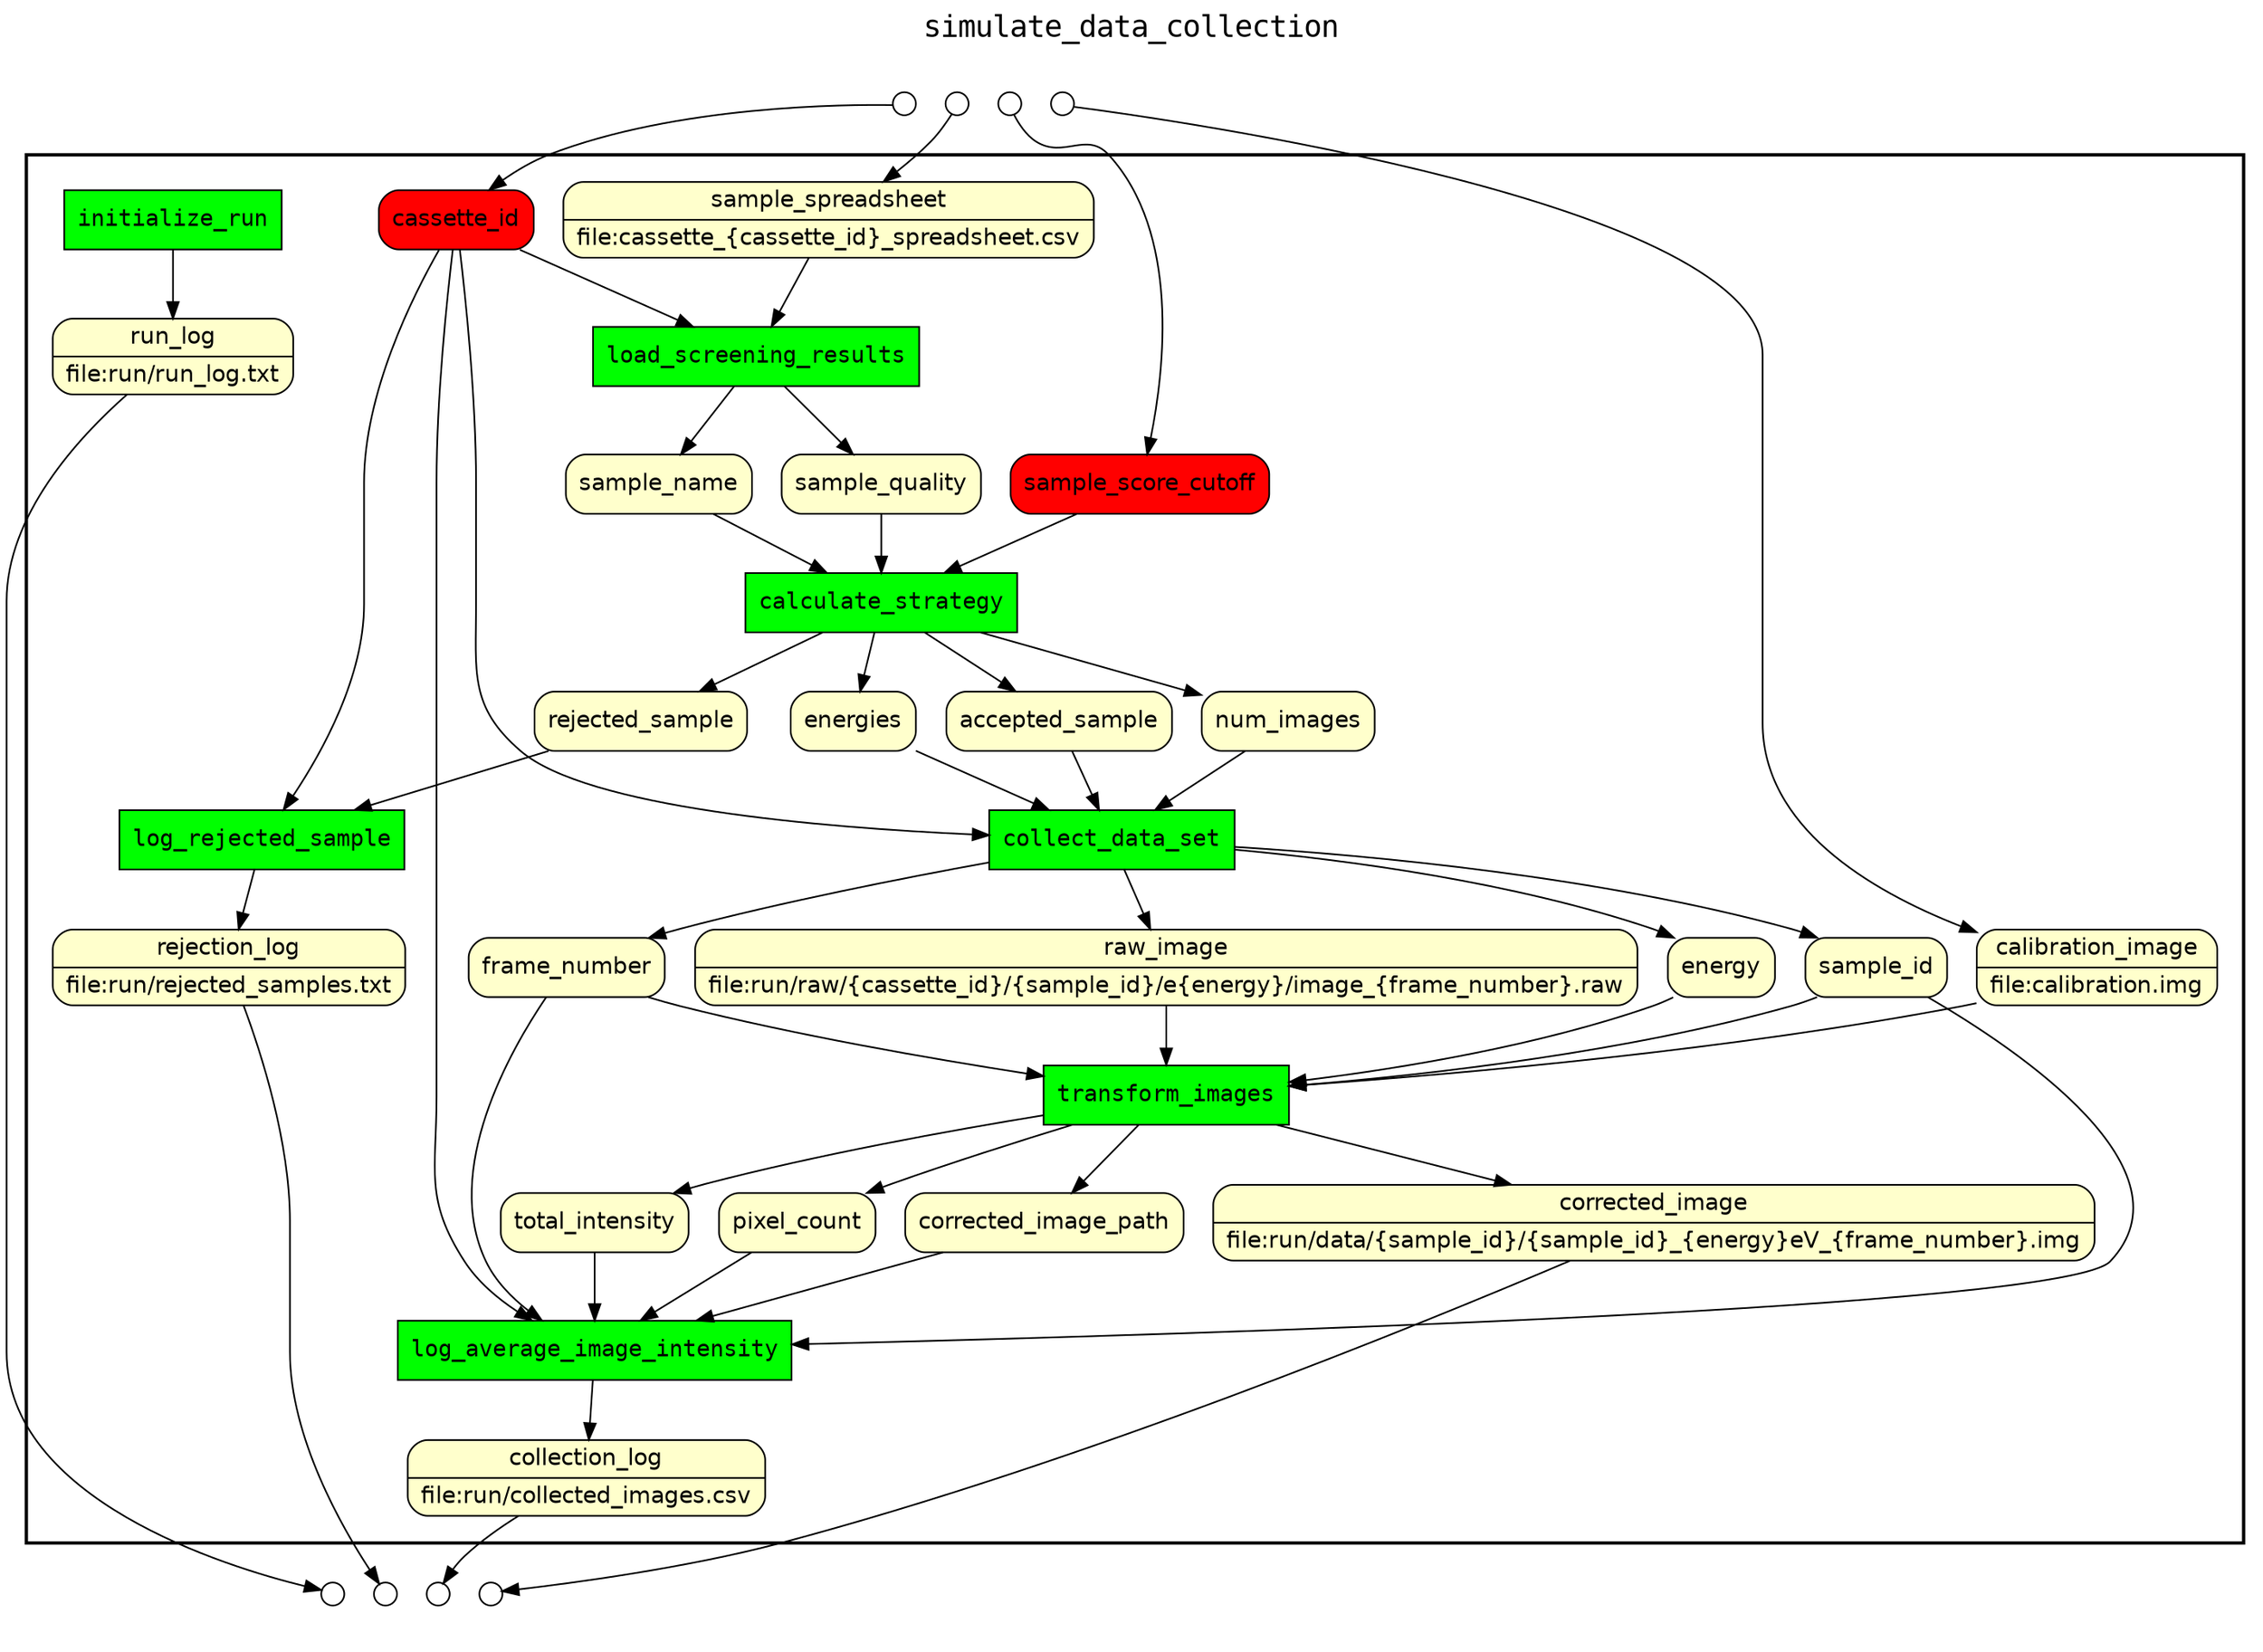 /* Start of top-level graph */
digraph Workflow {
rankdir=TB


/* Title for graph */
fontname=Courier; fontsize=18; labelloc=t
label=simulate_data_collection

/* Start of double cluster for drawing box around nodes in workflow */
subgraph cluster_workflow_box_outer { label=""; color=black; penwidth=2
subgraph cluster_workflow_box_inner { label=""; color=white


node[shape="box"	peripheries="1"	style="filled"	fontname="Courier"	fillcolor="green"	]
initialize_run
load_screening_results
calculate_strategy
log_rejected_sample
collect_data_set
transform_images
log_average_image_intensity



node[shape="box"	peripheries="1"	style="rounded,filled"	fontname="Helvetica"	fillcolor="#FFFFCC"	]
corrected_image [shape=record rankdir=LR label="{<f0> corrected_image |<f1> file\:run/data/\{sample_id\}/\{sample_id\}_\{energy\}eV_\{frame_number\}.img}"]
run_log [shape=record rankdir=LR label="{<f0> run_log |<f1> file\:run/run_log.txt}"]
collection_log [shape=record rankdir=LR label="{<f0> collection_log |<f1> file\:run/collected_images.csv}"]
rejection_log [shape=record rankdir=LR label="{<f0> rejection_log |<f1> file\:run/rejected_samples.txt}"]
sample_spreadsheet [shape=record rankdir=LR label="{<f0> sample_spreadsheet |<f1> file\:cassette_\{cassette_id\}_spreadsheet.csv}"]
sample_name
sample_quality
rejected_sample
accepted_sample
num_images
energies
sample_id
energy
frame_number
raw_image [shape=record rankdir=LR label="{<f0> raw_image |<f1> file\:run/raw/\{cassette_id\}/\{sample_id\}/e\{energy\}/image_\{frame_number\}.raw}"]
calibration_image [shape=record rankdir=LR label="{<f0> calibration_image |<f1> file\:calibration.img}"]
corrected_image_path
total_intensity
pixel_count



node[shape="box"	peripheries="1"	style="rounded,filled"	fontname="Helvetica"	fillcolor="#FF0000"	]
cassette_id
sample_score_cutoff



initialize_run -> run_log
load_screening_results -> sample_name
load_screening_results -> sample_quality
cassette_id -> load_screening_results
sample_spreadsheet -> load_screening_results
calculate_strategy -> accepted_sample
calculate_strategy -> rejected_sample
calculate_strategy -> num_images
calculate_strategy -> energies
sample_score_cutoff -> calculate_strategy
sample_name -> calculate_strategy
sample_quality -> calculate_strategy
log_rejected_sample -> rejection_log
cassette_id -> log_rejected_sample
rejected_sample -> log_rejected_sample
collect_data_set -> sample_id
collect_data_set -> energy
collect_data_set -> frame_number
collect_data_set -> raw_image
cassette_id -> collect_data_set
accepted_sample -> collect_data_set
num_images -> collect_data_set
energies -> collect_data_set
transform_images -> corrected_image
transform_images -> corrected_image_path
transform_images -> total_intensity
transform_images -> pixel_count
sample_id -> transform_images
energy -> transform_images
frame_number -> transform_images
raw_image -> transform_images
calibration_image -> transform_images
log_average_image_intensity -> collection_log
cassette_id -> log_average_image_intensity
sample_id -> log_average_image_intensity
frame_number -> log_average_image_intensity
corrected_image_path -> log_average_image_intensity
total_intensity -> log_average_image_intensity
pixel_count -> log_average_image_intensity

}}

/* Hidden double-cluster for grouping workflow input ports */
subgraph cluster_input_ports_group_outer { label=""; color=white
subgraph cluster_input_ports_group_inner { label=""; color=white


node[shape="circle"	width="0.2"	fontname="Helvetica"	fillcolor="#FFFFFF"	peripheries="1"	style="rounded,filled"	]
cassette_id_input_port[label=""]
sample_score_cutoff_input_port[label=""]
sample_spreadsheet_input_port[label=""]
calibration_image_input_port[label=""]


/* End of double-cluster for grouping workflow input ports */
}}

/* Hidden double-cluster for grouping workflow output ports */
subgraph cluster_output_ports_group_outer { label=""; color=white
subgraph cluster_output_ports_group_inner { label=""; color=white


node[shape="circle"	width="0.2"	fontname="Helvetica"	fillcolor="#FFFFFF"	peripheries="1"	style="rounded,filled"	]
corrected_image_output_port[label=""]
run_log_output_port[label=""]
collection_log_output_port[label=""]
rejection_log_output_port[label=""]



/* End of double-cluster for grouping workflow output ports */
}}


/* Edges from input ports to channels */
cassette_id_input_port -> cassette_id
sample_score_cutoff_input_port -> sample_score_cutoff
sample_spreadsheet_input_port -> sample_spreadsheet
calibration_image_input_port -> calibration_image



/* Edges from channels to output ports */
corrected_image -> corrected_image_output_port
run_log -> run_log_output_port
collection_log -> collection_log_output_port
rejection_log -> rejection_log_output_port



/* End of top-level graph */
}
/* Start of top-level graph */
digraph Workflow {
rankdir=TB


/* Title for graph */
fontname=Courier; fontsize=18; labelloc=t
label=simulate_data_collection

/* Start of double cluster for drawing box around nodes in workflow */
subgraph cluster_workflow_box_outer { label=""; color=black; penwidth=2
subgraph cluster_workflow_box_inner { label=""; color=white


node[shape="box"	peripheries="1"	style="filled"	fontname="Courier"	fillcolor="green"	]
initialize_run
load_screening_results
calculate_strategy
log_rejected_sample
collect_data_set
transform_images
log_average_image_intensity



node[shape="box"	peripheries="1"	style="rounded,filled"	fontname="Helvetica"	fillcolor="#FFFFCC"	]
corrected_image [shape=record rankdir=LR label="{<f0> corrected_image |<f1> file\:run/data/\{sample_id\}/\{sample_id\}_\{energy\}eV_\{frame_number\}.img}"]
run_log [shape=record rankdir=LR label="{<f0> run_log |<f1> file\:run/run_log.txt}"]
collection_log [shape=record rankdir=LR label="{<f0> collection_log |<f1> file\:run/collected_images.csv}"]
rejection_log [shape=record rankdir=LR label="{<f0> rejection_log |<f1> file\:run/rejected_samples.txt}"]
sample_spreadsheet [shape=record rankdir=LR label="{<f0> sample_spreadsheet |<f1> file\:cassette_\{cassette_id\}_spreadsheet.csv}"]
sample_name
sample_quality
rejected_sample
accepted_sample
num_images
energies
sample_id
energy
frame_number
raw_image [shape=record rankdir=LR label="{<f0> raw_image |<f1> file\:run/raw/\{cassette_id\}/\{sample_id\}/e\{energy\}/image_\{frame_number\}.raw}"]
calibration_image [shape=record rankdir=LR label="{<f0> calibration_image |<f1> file\:calibration.img}"]
corrected_image_path
total_intensity
pixel_count



node[shape="box"	peripheries="1"	style="rounded,filled"	fontname="Helvetica"	fillcolor="#FF0000"	]
cassette_id
sample_score_cutoff



initialize_run -> run_log
load_screening_results -> sample_name
load_screening_results -> sample_quality
cassette_id -> load_screening_results
sample_spreadsheet -> load_screening_results
calculate_strategy -> accepted_sample
calculate_strategy -> rejected_sample
calculate_strategy -> num_images
calculate_strategy -> energies
sample_score_cutoff -> calculate_strategy
sample_name -> calculate_strategy
sample_quality -> calculate_strategy
log_rejected_sample -> rejection_log
cassette_id -> log_rejected_sample
rejected_sample -> log_rejected_sample
collect_data_set -> sample_id
collect_data_set -> energy
collect_data_set -> frame_number
collect_data_set -> raw_image
cassette_id -> collect_data_set
accepted_sample -> collect_data_set
num_images -> collect_data_set
energies -> collect_data_set
transform_images -> corrected_image
transform_images -> corrected_image_path
transform_images -> total_intensity
transform_images -> pixel_count
sample_id -> transform_images
energy -> transform_images
frame_number -> transform_images
raw_image -> transform_images
calibration_image -> transform_images
log_average_image_intensity -> collection_log
cassette_id -> log_average_image_intensity
sample_id -> log_average_image_intensity
frame_number -> log_average_image_intensity
corrected_image_path -> log_average_image_intensity
total_intensity -> log_average_image_intensity
pixel_count -> log_average_image_intensity

}}

/* Hidden double-cluster for grouping workflow input ports */
subgraph cluster_input_ports_group_outer { label=""; color=white
subgraph cluster_input_ports_group_inner { label=""; color=white


node[shape="circle"	width="0.2"	fontname="Helvetica"	fillcolor="#FFFFFF"	peripheries="1"	style="rounded,filled"	]
cassette_id_input_port[label=""]
sample_score_cutoff_input_port[label=""]
sample_spreadsheet_input_port[label=""]
calibration_image_input_port[label=""]


/* End of double-cluster for grouping workflow input ports */
}}

/* Hidden double-cluster for grouping workflow output ports */
subgraph cluster_output_ports_group_outer { label=""; color=white
subgraph cluster_output_ports_group_inner { label=""; color=white


node[shape="circle"	width="0.2"	fontname="Helvetica"	fillcolor="#FFFFFF"	peripheries="1"	style="rounded,filled"	]
corrected_image_output_port[label=""]
run_log_output_port[label=""]
collection_log_output_port[label=""]
rejection_log_output_port[label=""]



/* End of double-cluster for grouping workflow output ports */
}}


/* Edges from input ports to channels */
cassette_id_input_port -> cassette_id
sample_score_cutoff_input_port -> sample_score_cutoff
sample_spreadsheet_input_port -> sample_spreadsheet
calibration_image_input_port -> calibration_image



/* Edges from channels to output ports */
corrected_image -> corrected_image_output_port
run_log -> run_log_output_port
collection_log -> collection_log_output_port
rejection_log -> rejection_log_output_port



/* End of top-level graph */
}
/* Start of top-level graph */
digraph Workflow {
rankdir=TB


/* Title for graph */
fontname=Courier; fontsize=18; labelloc=t
label=simulate_data_collection

/* Start of double cluster for drawing box around nodes in workflow */
subgraph cluster_workflow_box_outer { label=""; color=black; penwidth=2
subgraph cluster_workflow_box_inner { label=""; color=white


node[shape="box"	peripheries="1"	style="filled"	fontname="Courier"	fillcolor="green"	]
initialize_run
load_screening_results
calculate_strategy
log_rejected_sample
collect_data_set
transform_images
log_average_image_intensity



node[shape="box"	peripheries="1"	style="rounded,filled"	fontname="Helvetica"	fillcolor="#FFFFCC"	]
corrected_image [shape=record rankdir=LR label="{<f0> corrected_image |<f1> file\:run/data/\{sample_id\}/\{sample_id\}_\{energy\}eV_\{frame_number\}.img}"]
run_log [shape=record rankdir=LR label="{<f0> run_log |<f1> file\:run/run_log.txt}"]
collection_log [shape=record rankdir=LR label="{<f0> collection_log |<f1> file\:run/collected_images.csv}"]
rejection_log [shape=record rankdir=LR label="{<f0> rejection_log |<f1> file\:run/rejected_samples.txt}"]
sample_spreadsheet [shape=record rankdir=LR label="{<f0> sample_spreadsheet |<f1> file\:cassette_\{cassette_id\}_spreadsheet.csv}"]
sample_name
sample_quality
rejected_sample
accepted_sample
num_images
energies
sample_id
energy
frame_number
raw_image [shape=record rankdir=LR label="{<f0> raw_image |<f1> file\:run/raw/\{cassette_id\}/\{sample_id\}/e\{energy\}/image_\{frame_number\}.raw}"]
calibration_image [shape=record rankdir=LR label="{<f0> calibration_image |<f1> file\:calibration.img}"]
corrected_image_path
total_intensity
pixel_count



node[shape="box"	peripheries="1"	style="rounded,filled"	fontname="Helvetica"	fillcolor="#FF0000"	]
cassette_id
sample_score_cutoff



initialize_run -> run_log
load_screening_results -> sample_name
load_screening_results -> sample_quality
cassette_id -> load_screening_results
sample_spreadsheet -> load_screening_results
calculate_strategy -> accepted_sample
calculate_strategy -> rejected_sample
calculate_strategy -> num_images
calculate_strategy -> energies
sample_score_cutoff -> calculate_strategy
sample_name -> calculate_strategy
sample_quality -> calculate_strategy
log_rejected_sample -> rejection_log
cassette_id -> log_rejected_sample
rejected_sample -> log_rejected_sample
collect_data_set -> sample_id
collect_data_set -> energy
collect_data_set -> frame_number
collect_data_set -> raw_image
cassette_id -> collect_data_set
accepted_sample -> collect_data_set
num_images -> collect_data_set
energies -> collect_data_set
transform_images -> corrected_image
transform_images -> corrected_image_path
transform_images -> total_intensity
transform_images -> pixel_count
sample_id -> transform_images
energy -> transform_images
frame_number -> transform_images
raw_image -> transform_images
calibration_image -> transform_images
log_average_image_intensity -> collection_log
cassette_id -> log_average_image_intensity
sample_id -> log_average_image_intensity
frame_number -> log_average_image_intensity
corrected_image_path -> log_average_image_intensity
total_intensity -> log_average_image_intensity
pixel_count -> log_average_image_intensity

}}

/* Hidden double-cluster for grouping workflow input ports */
subgraph cluster_input_ports_group_outer { label=""; color=white
subgraph cluster_input_ports_group_inner { label=""; color=white


node[shape="circle"	width="0.2"	fontname="Helvetica"	fillcolor="#FFFFFF"	peripheries="1"	style="rounded,filled"	]
cassette_id_input_port[label=""]
sample_score_cutoff_input_port[label=""]
sample_spreadsheet_input_port[label=""]
calibration_image_input_port[label=""]


/* End of double-cluster for grouping workflow input ports */
}}

/* Hidden double-cluster for grouping workflow output ports */
subgraph cluster_output_ports_group_outer { label=""; color=white
subgraph cluster_output_ports_group_inner { label=""; color=white


node[shape="circle"	width="0.2"	fontname="Helvetica"	fillcolor="#FFFFFF"	peripheries="1"	style="rounded,filled"	]
corrected_image_output_port[label=""]
run_log_output_port[label=""]
collection_log_output_port[label=""]
rejection_log_output_port[label=""]



/* End of double-cluster for grouping workflow output ports */
}}


/* Edges from input ports to channels */
cassette_id_input_port -> cassette_id
sample_score_cutoff_input_port -> sample_score_cutoff
sample_spreadsheet_input_port -> sample_spreadsheet
calibration_image_input_port -> calibration_image



/* Edges from channels to output ports */
corrected_image -> corrected_image_output_port
run_log -> run_log_output_port
collection_log -> collection_log_output_port
rejection_log -> rejection_log_output_port



/* End of top-level graph */
}
/* Start of top-level graph */
digraph Workflow {
rankdir=TB


/* Title for graph */
fontname=Courier; fontsize=18; labelloc=t
label=simulate_data_collection

/* Start of double cluster for drawing box around nodes in workflow */
subgraph cluster_workflow_box_outer { label=""; color=black; penwidth=2
subgraph cluster_workflow_box_inner { label=""; color=white


node[shape="box"	peripheries="1"	style="filled"	fontname="Courier"	fillcolor="green"	]
initialize_run
load_screening_results
calculate_strategy
log_rejected_sample
collect_data_set
transform_images
log_average_image_intensity



node[shape="box"	peripheries="1"	style="rounded,filled"	fontname="Helvetica"	fillcolor="#FFFFCC"	]
corrected_image [shape=record rankdir=LR label="{<f0> corrected_image |<f1> file\:run/data/\{sample_id\}/\{sample_id\}_\{energy\}eV_\{frame_number\}.img}"]
run_log [shape=record rankdir=LR label="{<f0> run_log |<f1> file\:run/run_log.txt}"]
collection_log [shape=record rankdir=LR label="{<f0> collection_log |<f1> file\:run/collected_images.csv}"]
rejection_log [shape=record rankdir=LR label="{<f0> rejection_log |<f1> file\:run/rejected_samples.txt}"]
sample_spreadsheet [shape=record rankdir=LR label="{<f0> sample_spreadsheet |<f1> file\:cassette_\{cassette_id\}_spreadsheet.csv}"]
sample_name
sample_quality
rejected_sample
accepted_sample
num_images
energies
sample_id
energy
frame_number
raw_image [shape=record rankdir=LR label="{<f0> raw_image |<f1> file\:run/raw/\{cassette_id\}/\{sample_id\}/e\{energy\}/image_\{frame_number\}.raw}"]
calibration_image [shape=record rankdir=LR label="{<f0> calibration_image |<f1> file\:calibration.img}"]
corrected_image_path
total_intensity
pixel_count



node[shape="box"	peripheries="1"	style="rounded,filled"	fontname="Helvetica"	fillcolor="#FF0000"	]
cassette_id
sample_score_cutoff



initialize_run -> run_log
load_screening_results -> sample_name
load_screening_results -> sample_quality
cassette_id -> load_screening_results
sample_spreadsheet -> load_screening_results
calculate_strategy -> accepted_sample
calculate_strategy -> rejected_sample
calculate_strategy -> num_images
calculate_strategy -> energies
sample_score_cutoff -> calculate_strategy
sample_name -> calculate_strategy
sample_quality -> calculate_strategy
log_rejected_sample -> rejection_log
cassette_id -> log_rejected_sample
rejected_sample -> log_rejected_sample
collect_data_set -> sample_id
collect_data_set -> energy
collect_data_set -> frame_number
collect_data_set -> raw_image
cassette_id -> collect_data_set
accepted_sample -> collect_data_set
num_images -> collect_data_set
energies -> collect_data_set
transform_images -> corrected_image
transform_images -> corrected_image_path
transform_images -> total_intensity
transform_images -> pixel_count
sample_id -> transform_images
energy -> transform_images
frame_number -> transform_images
raw_image -> transform_images
calibration_image -> transform_images
log_average_image_intensity -> collection_log
cassette_id -> log_average_image_intensity
sample_id -> log_average_image_intensity
frame_number -> log_average_image_intensity
corrected_image_path -> log_average_image_intensity
total_intensity -> log_average_image_intensity
pixel_count -> log_average_image_intensity

}}

/* Hidden double-cluster for grouping workflow input ports */
subgraph cluster_input_ports_group_outer { label=""; color=white
subgraph cluster_input_ports_group_inner { label=""; color=white


node[shape="circle"	width="0.2"	fontname="Helvetica"	fillcolor="#FFFFFF"	peripheries="1"	style="rounded,filled"	]
cassette_id_input_port[label=""]
sample_score_cutoff_input_port[label=""]
sample_spreadsheet_input_port[label=""]
calibration_image_input_port[label=""]


/* End of double-cluster for grouping workflow input ports */
}}

/* Hidden double-cluster for grouping workflow output ports */
subgraph cluster_output_ports_group_outer { label=""; color=white
subgraph cluster_output_ports_group_inner { label=""; color=white


node[shape="circle"	width="0.2"	fontname="Helvetica"	fillcolor="#FFFFFF"	peripheries="1"	style="rounded,filled"	]
corrected_image_output_port[label=""]
run_log_output_port[label=""]
collection_log_output_port[label=""]
rejection_log_output_port[label=""]



/* End of double-cluster for grouping workflow output ports */
}}


/* Edges from input ports to channels */
cassette_id_input_port -> cassette_id
sample_score_cutoff_input_port -> sample_score_cutoff
sample_spreadsheet_input_port -> sample_spreadsheet
calibration_image_input_port -> calibration_image



/* Edges from channels to output ports */
corrected_image -> corrected_image_output_port
run_log -> run_log_output_port
collection_log -> collection_log_output_port
rejection_log -> rejection_log_output_port



/* End of top-level graph */
}
/* Start of top-level graph */
digraph Workflow {
rankdir=TB


/* Title for graph */
fontname=Courier; fontsize=18; labelloc=t
label=simulate_data_collection

/* Start of double cluster for drawing box around nodes in workflow */
subgraph cluster_workflow_box_outer { label=""; color=black; penwidth=2
subgraph cluster_workflow_box_inner { label=""; color=white


node[shape="box"	peripheries="1"	style="filled"	fontname="Courier"	fillcolor="green"	]
initialize_run
load_screening_results
calculate_strategy
log_rejected_sample
collect_data_set
transform_images
log_average_image_intensity



node[shape="box"	peripheries="1"	style="rounded,filled"	fontname="Helvetica"	fillcolor="#FFFFCC"	]
corrected_image [shape=record rankdir=LR label="{<f0> corrected_image |<f1> file\:run/data/\{sample_id\}/\{sample_id\}_\{energy\}eV_\{frame_number\}.img}"]
run_log [shape=record rankdir=LR label="{<f0> run_log |<f1> file\:run/run_log.txt}"]
collection_log [shape=record rankdir=LR label="{<f0> collection_log |<f1> file\:run/collected_images.csv}"]
rejection_log [shape=record rankdir=LR label="{<f0> rejection_log |<f1> file\:run/rejected_samples.txt}"]
sample_spreadsheet [shape=record rankdir=LR label="{<f0> sample_spreadsheet |<f1> file\:cassette_\{cassette_id\}_spreadsheet.csv}"]
sample_name
sample_quality
rejected_sample
accepted_sample
num_images
energies
sample_id
energy
frame_number
raw_image [shape=record rankdir=LR label="{<f0> raw_image |<f1> file\:run/raw/\{cassette_id\}/\{sample_id\}/e\{energy\}/image_\{frame_number\}.raw}"]
calibration_image [shape=record rankdir=LR label="{<f0> calibration_image |<f1> file\:calibration.img}"]
corrected_image_path
total_intensity
pixel_count



node[shape="box"	peripheries="1"	style="rounded,filled"	fontname="Helvetica"	fillcolor="#FF0000"	]
cassette_id
sample_score_cutoff



initialize_run -> run_log
load_screening_results -> sample_name
load_screening_results -> sample_quality
cassette_id -> load_screening_results
sample_spreadsheet -> load_screening_results
calculate_strategy -> accepted_sample
calculate_strategy -> rejected_sample
calculate_strategy -> num_images
calculate_strategy -> energies
sample_score_cutoff -> calculate_strategy
sample_name -> calculate_strategy
sample_quality -> calculate_strategy
log_rejected_sample -> rejection_log
cassette_id -> log_rejected_sample
rejected_sample -> log_rejected_sample
collect_data_set -> sample_id
collect_data_set -> energy
collect_data_set -> frame_number
collect_data_set -> raw_image
cassette_id -> collect_data_set
accepted_sample -> collect_data_set
num_images -> collect_data_set
energies -> collect_data_set
transform_images -> corrected_image
transform_images -> corrected_image_path
transform_images -> total_intensity
transform_images -> pixel_count
sample_id -> transform_images
energy -> transform_images
frame_number -> transform_images
raw_image -> transform_images
calibration_image -> transform_images
log_average_image_intensity -> collection_log
cassette_id -> log_average_image_intensity
sample_id -> log_average_image_intensity
frame_number -> log_average_image_intensity
corrected_image_path -> log_average_image_intensity
total_intensity -> log_average_image_intensity
pixel_count -> log_average_image_intensity

}}

/* Hidden double-cluster for grouping workflow input ports */
subgraph cluster_input_ports_group_outer { label=""; color=white
subgraph cluster_input_ports_group_inner { label=""; color=white


node[shape="circle"	width="0.2"	fontname="Helvetica"	fillcolor="#FFFFFF"	peripheries="1"	style="rounded,filled"	]
cassette_id_input_port[label=""]
sample_score_cutoff_input_port[label=""]
sample_spreadsheet_input_port[label=""]
calibration_image_input_port[label=""]


/* End of double-cluster for grouping workflow input ports */
}}

/* Hidden double-cluster for grouping workflow output ports */
subgraph cluster_output_ports_group_outer { label=""; color=white
subgraph cluster_output_ports_group_inner { label=""; color=white


node[shape="circle"	width="0.2"	fontname="Helvetica"	fillcolor="#FFFFFF"	peripheries="1"	style="rounded,filled"	]
corrected_image_output_port[label=""]
run_log_output_port[label=""]
collection_log_output_port[label=""]
rejection_log_output_port[label=""]



/* End of double-cluster for grouping workflow output ports */
}}


/* Edges from input ports to channels */
cassette_id_input_port -> cassette_id
sample_score_cutoff_input_port -> sample_score_cutoff
sample_spreadsheet_input_port -> sample_spreadsheet
calibration_image_input_port -> calibration_image



/* Edges from channels to output ports */
corrected_image -> corrected_image_output_port
run_log -> run_log_output_port
collection_log -> collection_log_output_port
rejection_log -> rejection_log_output_port



/* End of top-level graph */
}
/* Start of top-level graph */
digraph Workflow {
rankdir=TB


/* Title for graph */
fontname=Courier; fontsize=18; labelloc=t
label=simulate_data_collection

/* Start of double cluster for drawing box around nodes in workflow */
subgraph cluster_workflow_box_outer { label=""; color=black; penwidth=2
subgraph cluster_workflow_box_inner { label=""; color=white


node[shape="box"	peripheries="1"	style="filled"	fontname="Courier"	fillcolor="green"	]
initialize_run
load_screening_results
calculate_strategy
log_rejected_sample
collect_data_set
transform_images
log_average_image_intensity



node[shape="box"	peripheries="1"	style="rounded,filled"	fontname="Helvetica"	fillcolor="#FFFFCC"	]
corrected_image [shape=record rankdir=LR label="{<f0> corrected_image |<f1> file\:run/data/\{sample_id\}/\{sample_id\}_\{energy\}eV_\{frame_number\}.img}"]
run_log [shape=record rankdir=LR label="{<f0> run_log |<f1> file\:run/run_log.txt}"]
collection_log [shape=record rankdir=LR label="{<f0> collection_log |<f1> file\:run/collected_images.csv}"]
rejection_log [shape=record rankdir=LR label="{<f0> rejection_log |<f1> file\:run/rejected_samples.txt}"]
sample_spreadsheet [shape=record rankdir=LR label="{<f0> sample_spreadsheet |<f1> file\:cassette_\{cassette_id\}_spreadsheet.csv}"]
sample_name
sample_quality
rejected_sample
accepted_sample
num_images
energies
sample_id
energy
frame_number
raw_image [shape=record rankdir=LR label="{<f0> raw_image |<f1> file\:run/raw/\{cassette_id\}/\{sample_id\}/e\{energy\}/image_\{frame_number\}.raw}"]
calibration_image [shape=record rankdir=LR label="{<f0> calibration_image |<f1> file\:calibration.img}"]
corrected_image_path
total_intensity
pixel_count



node[shape="box"	peripheries="1"	style="rounded,filled"	fontname="Helvetica"	fillcolor="#FF0000"	]
cassette_id
sample_score_cutoff



initialize_run -> run_log
load_screening_results -> sample_name
load_screening_results -> sample_quality
cassette_id -> load_screening_results
sample_spreadsheet -> load_screening_results
calculate_strategy -> accepted_sample
calculate_strategy -> rejected_sample
calculate_strategy -> num_images
calculate_strategy -> energies
sample_score_cutoff -> calculate_strategy
sample_name -> calculate_strategy
sample_quality -> calculate_strategy
log_rejected_sample -> rejection_log
cassette_id -> log_rejected_sample
rejected_sample -> log_rejected_sample
collect_data_set -> sample_id
collect_data_set -> energy
collect_data_set -> frame_number
collect_data_set -> raw_image
cassette_id -> collect_data_set
accepted_sample -> collect_data_set
num_images -> collect_data_set
energies -> collect_data_set
transform_images -> corrected_image
transform_images -> corrected_image_path
transform_images -> total_intensity
transform_images -> pixel_count
sample_id -> transform_images
energy -> transform_images
frame_number -> transform_images
raw_image -> transform_images
calibration_image -> transform_images
log_average_image_intensity -> collection_log
cassette_id -> log_average_image_intensity
sample_id -> log_average_image_intensity
frame_number -> log_average_image_intensity
corrected_image_path -> log_average_image_intensity
total_intensity -> log_average_image_intensity
pixel_count -> log_average_image_intensity

}}

/* Hidden double-cluster for grouping workflow input ports */
subgraph cluster_input_ports_group_outer { label=""; color=white
subgraph cluster_input_ports_group_inner { label=""; color=white


node[shape="circle"	width="0.2"	fontname="Helvetica"	fillcolor="#FFFFFF"	peripheries="1"	style="rounded,filled"	]
cassette_id_input_port[label=""]
sample_score_cutoff_input_port[label=""]
sample_spreadsheet_input_port[label=""]
calibration_image_input_port[label=""]


/* End of double-cluster for grouping workflow input ports */
}}

/* Hidden double-cluster for grouping workflow output ports */
subgraph cluster_output_ports_group_outer { label=""; color=white
subgraph cluster_output_ports_group_inner { label=""; color=white


node[shape="circle"	width="0.2"	fontname="Helvetica"	fillcolor="#FFFFFF"	peripheries="1"	style="rounded,filled"	]
corrected_image_output_port[label=""]
run_log_output_port[label=""]
collection_log_output_port[label=""]
rejection_log_output_port[label=""]



/* End of double-cluster for grouping workflow output ports */
}}


/* Edges from input ports to channels */
cassette_id_input_port -> cassette_id
sample_score_cutoff_input_port -> sample_score_cutoff
sample_spreadsheet_input_port -> sample_spreadsheet
calibration_image_input_port -> calibration_image



/* Edges from channels to output ports */
corrected_image -> corrected_image_output_port
run_log -> run_log_output_port
collection_log -> collection_log_output_port
rejection_log -> rejection_log_output_port



/* End of top-level graph */
}
/* Start of top-level graph */
digraph Workflow {
rankdir=TB


/* Title for graph */
fontname=Courier; fontsize=18; labelloc=t
label=simulate_data_collection

/* Start of double cluster for drawing box around nodes in workflow */
subgraph cluster_workflow_box_outer { label=""; color=black; penwidth=2
subgraph cluster_workflow_box_inner { label=""; color=white


node[shape="box"	peripheries="1"	style="filled"	fontname="Courier"	fillcolor="green"	]
initialize_run
load_screening_results
calculate_strategy
log_rejected_sample
collect_data_set
transform_images
log_average_image_intensity



node[shape="box"	peripheries="1"	style="rounded,filled"	fontname="Helvetica"	fillcolor="#FFFFCC"	]
corrected_image [shape=record rankdir=LR label="{<f0> corrected_image |<f1> file\:run/data/\{sample_id\}/\{sample_id\}_\{energy\}eV_\{frame_number\}.img}"]
run_log [shape=record rankdir=LR label="{<f0> run_log |<f1> file\:run/run_log.txt}"]
collection_log [shape=record rankdir=LR label="{<f0> collection_log |<f1> file\:run/collected_images.csv}"]
rejection_log [shape=record rankdir=LR label="{<f0> rejection_log |<f1> file\:run/rejected_samples.txt}"]
sample_spreadsheet [shape=record rankdir=LR label="{<f0> sample_spreadsheet |<f1> file\:cassette_\{cassette_id\}_spreadsheet.csv}"]
sample_name
sample_quality
rejected_sample
accepted_sample
num_images
energies
sample_id
energy
frame_number
raw_image [shape=record rankdir=LR label="{<f0> raw_image |<f1> file\:run/raw/\{cassette_id\}/\{sample_id\}/e\{energy\}/image_\{frame_number\}.raw}"]
calibration_image [shape=record rankdir=LR label="{<f0> calibration_image |<f1> file\:calibration.img}"]
corrected_image_path
total_intensity
pixel_count



node[shape="box"	peripheries="1"	style="rounded,filled"	fontname="Helvetica"	fillcolor="#FF0000"	]
cassette_id
sample_score_cutoff



initialize_run -> run_log
load_screening_results -> sample_name
load_screening_results -> sample_quality
cassette_id -> load_screening_results
sample_spreadsheet -> load_screening_results
calculate_strategy -> accepted_sample
calculate_strategy -> rejected_sample
calculate_strategy -> num_images
calculate_strategy -> energies
sample_score_cutoff -> calculate_strategy
sample_name -> calculate_strategy
sample_quality -> calculate_strategy
log_rejected_sample -> rejection_log
cassette_id -> log_rejected_sample
rejected_sample -> log_rejected_sample
collect_data_set -> sample_id
collect_data_set -> energy
collect_data_set -> frame_number
collect_data_set -> raw_image
cassette_id -> collect_data_set
accepted_sample -> collect_data_set
num_images -> collect_data_set
energies -> collect_data_set
transform_images -> corrected_image
transform_images -> corrected_image_path
transform_images -> total_intensity
transform_images -> pixel_count
sample_id -> transform_images
energy -> transform_images
frame_number -> transform_images
raw_image -> transform_images
calibration_image -> transform_images
log_average_image_intensity -> collection_log
cassette_id -> log_average_image_intensity
sample_id -> log_average_image_intensity
frame_number -> log_average_image_intensity
corrected_image_path -> log_average_image_intensity
total_intensity -> log_average_image_intensity
pixel_count -> log_average_image_intensity

}}

/* Hidden double-cluster for grouping workflow input ports */
subgraph cluster_input_ports_group_outer { label=""; color=white
subgraph cluster_input_ports_group_inner { label=""; color=white


node[shape="circle"	width="0.2"	fontname="Helvetica"	fillcolor="#FFFFFF"	peripheries="1"	style="rounded,filled"	]
cassette_id_input_port[label=""]
sample_score_cutoff_input_port[label=""]
sample_spreadsheet_input_port[label=""]
calibration_image_input_port[label=""]


/* End of double-cluster for grouping workflow input ports */
}}

/* Hidden double-cluster for grouping workflow output ports */
subgraph cluster_output_ports_group_outer { label=""; color=white
subgraph cluster_output_ports_group_inner { label=""; color=white


node[shape="circle"	width="0.2"	fontname="Helvetica"	fillcolor="#FFFFFF"	peripheries="1"	style="rounded,filled"	]
corrected_image_output_port[label=""]
run_log_output_port[label=""]
collection_log_output_port[label=""]
rejection_log_output_port[label=""]



/* End of double-cluster for grouping workflow output ports */
}}


/* Edges from input ports to channels */
cassette_id_input_port -> cassette_id
sample_score_cutoff_input_port -> sample_score_cutoff
sample_spreadsheet_input_port -> sample_spreadsheet
calibration_image_input_port -> calibration_image



/* Edges from channels to output ports */
corrected_image -> corrected_image_output_port
run_log -> run_log_output_port
collection_log -> collection_log_output_port
rejection_log -> rejection_log_output_port



/* End of top-level graph */
}
/* Start of top-level graph */
digraph Workflow {
rankdir=TB


/* Title for graph */
fontname=Courier; fontsize=18; labelloc=t
label=simulate_data_collection

/* Start of double cluster for drawing box around nodes in workflow */
subgraph cluster_workflow_box_outer { label=""; color=black; penwidth=2
subgraph cluster_workflow_box_inner { label=""; color=white


node[shape="box"	peripheries="1"	style="filled"	fontname="Courier"	fillcolor="green"	]
initialize_run
load_screening_results
calculate_strategy
log_rejected_sample
collect_data_set
transform_images
log_average_image_intensity



node[shape="box"	peripheries="1"	style="rounded,filled"	fontname="Helvetica"	fillcolor="#FFFFCC"	]
corrected_image [shape=record rankdir=LR label="{<f0> corrected_image |<f1> file\:run/data/\{sample_id\}/\{sample_id\}_\{energy\}eV_\{frame_number\}.img}"]
run_log [shape=record rankdir=LR label="{<f0> run_log |<f1> file\:run/run_log.txt}"]
collection_log [shape=record rankdir=LR label="{<f0> collection_log |<f1> file\:run/collected_images.csv}"]
rejection_log [shape=record rankdir=LR label="{<f0> rejection_log |<f1> file\:run/rejected_samples.txt}"]
sample_spreadsheet [shape=record rankdir=LR label="{<f0> sample_spreadsheet |<f1> file\:cassette_\{cassette_id\}_spreadsheet.csv}"]
sample_name
sample_quality
rejected_sample
accepted_sample
num_images
energies
sample_id
energy
frame_number
raw_image [shape=record rankdir=LR label="{<f0> raw_image |<f1> file\:run/raw/\{cassette_id\}/\{sample_id\}/e\{energy\}/image_\{frame_number\}.raw}"]
calibration_image [shape=record rankdir=LR label="{<f0> calibration_image |<f1> file\:calibration.img}"]
corrected_image_path
total_intensity
pixel_count



node[shape="box"	peripheries="1"	style="rounded,filled"	fontname="Helvetica"	fillcolor="#FF0000"	]
cassette_id
sample_score_cutoff



initialize_run -> run_log
load_screening_results -> sample_name
load_screening_results -> sample_quality
cassette_id -> load_screening_results
sample_spreadsheet -> load_screening_results
calculate_strategy -> accepted_sample
calculate_strategy -> rejected_sample
calculate_strategy -> num_images
calculate_strategy -> energies
sample_score_cutoff -> calculate_strategy
sample_name -> calculate_strategy
sample_quality -> calculate_strategy
log_rejected_sample -> rejection_log
cassette_id -> log_rejected_sample
rejected_sample -> log_rejected_sample
collect_data_set -> sample_id
collect_data_set -> energy
collect_data_set -> frame_number
collect_data_set -> raw_image
cassette_id -> collect_data_set
accepted_sample -> collect_data_set
num_images -> collect_data_set
energies -> collect_data_set
transform_images -> corrected_image
transform_images -> corrected_image_path
transform_images -> total_intensity
transform_images -> pixel_count
sample_id -> transform_images
energy -> transform_images
frame_number -> transform_images
raw_image -> transform_images
calibration_image -> transform_images
log_average_image_intensity -> collection_log
cassette_id -> log_average_image_intensity
sample_id -> log_average_image_intensity
frame_number -> log_average_image_intensity
corrected_image_path -> log_average_image_intensity
total_intensity -> log_average_image_intensity
pixel_count -> log_average_image_intensity

}}

/* Hidden double-cluster for grouping workflow input ports */
subgraph cluster_input_ports_group_outer { label=""; color=white
subgraph cluster_input_ports_group_inner { label=""; color=white


node[shape="circle"	width="0.2"	fontname="Helvetica"	fillcolor="#FFFFFF"	peripheries="1"	style="rounded,filled"	]
cassette_id_input_port[label=""]
sample_score_cutoff_input_port[label=""]
sample_spreadsheet_input_port[label=""]
calibration_image_input_port[label=""]


/* End of double-cluster for grouping workflow input ports */
}}

/* Hidden double-cluster for grouping workflow output ports */
subgraph cluster_output_ports_group_outer { label=""; color=white
subgraph cluster_output_ports_group_inner { label=""; color=white


node[shape="circle"	width="0.2"	fontname="Helvetica"	fillcolor="#FFFFFF"	peripheries="1"	style="rounded,filled"	]
corrected_image_output_port[label=""]
run_log_output_port[label=""]
collection_log_output_port[label=""]
rejection_log_output_port[label=""]



/* End of double-cluster for grouping workflow output ports */
}}


/* Edges from input ports to channels */
cassette_id_input_port -> cassette_id
sample_score_cutoff_input_port -> sample_score_cutoff
sample_spreadsheet_input_port -> sample_spreadsheet
calibration_image_input_port -> calibration_image



/* Edges from channels to output ports */
corrected_image -> corrected_image_output_port
run_log -> run_log_output_port
collection_log -> collection_log_output_port
rejection_log -> rejection_log_output_port



/* End of top-level graph */
}
/* Start of top-level graph */
digraph Workflow {
rankdir=TB


/* Title for graph */
fontname=Courier; fontsize=18; labelloc=t
label=simulate_data_collection

/* Start of double cluster for drawing box around nodes in workflow */
subgraph cluster_workflow_box_outer { label=""; color=black; penwidth=2
subgraph cluster_workflow_box_inner { label=""; color=white


node[shape="box"	peripheries="1"	style="filled"	fontname="Courier"	fillcolor="green"	]
initialize_run
load_screening_results
calculate_strategy
log_rejected_sample
collect_data_set
transform_images
log_average_image_intensity



node[shape="box"	peripheries="1"	style="rounded,filled"	fontname="Helvetica"	fillcolor="#FFFFCC"	]
corrected_image [shape=record rankdir=LR label="{<f0> corrected_image |<f1> file\:run/data/\{sample_id\}/\{sample_id\}_\{energy\}eV_\{frame_number\}.img}"]
run_log [shape=record rankdir=LR label="{<f0> run_log |<f1> file\:run/run_log.txt}"]
collection_log [shape=record rankdir=LR label="{<f0> collection_log |<f1> file\:run/collected_images.csv}"]
rejection_log [shape=record rankdir=LR label="{<f0> rejection_log |<f1> file\:run/rejected_samples.txt}"]
sample_spreadsheet [shape=record rankdir=LR label="{<f0> sample_spreadsheet |<f1> file\:cassette_\{cassette_id\}_spreadsheet.csv}"]
sample_name
sample_quality
rejected_sample
accepted_sample
num_images
energies
sample_id
energy
frame_number
raw_image [shape=record rankdir=LR label="{<f0> raw_image |<f1> file\:run/raw/\{cassette_id\}/\{sample_id\}/e\{energy\}/image_\{frame_number\}.raw}"]
calibration_image [shape=record rankdir=LR label="{<f0> calibration_image |<f1> file\:calibration.img}"]
corrected_image_path
total_intensity
pixel_count



node[shape="box"	peripheries="1"	style="rounded,filled"	fontname="Helvetica"	fillcolor="#FF0000"	]
cassette_id
sample_score_cutoff



initialize_run -> run_log
load_screening_results -> sample_name
load_screening_results -> sample_quality
cassette_id -> load_screening_results
sample_spreadsheet -> load_screening_results
calculate_strategy -> accepted_sample
calculate_strategy -> rejected_sample
calculate_strategy -> num_images
calculate_strategy -> energies
sample_score_cutoff -> calculate_strategy
sample_name -> calculate_strategy
sample_quality -> calculate_strategy
log_rejected_sample -> rejection_log
cassette_id -> log_rejected_sample
rejected_sample -> log_rejected_sample
collect_data_set -> sample_id
collect_data_set -> energy
collect_data_set -> frame_number
collect_data_set -> raw_image
cassette_id -> collect_data_set
accepted_sample -> collect_data_set
num_images -> collect_data_set
energies -> collect_data_set
transform_images -> corrected_image
transform_images -> corrected_image_path
transform_images -> total_intensity
transform_images -> pixel_count
sample_id -> transform_images
energy -> transform_images
frame_number -> transform_images
raw_image -> transform_images
calibration_image -> transform_images
log_average_image_intensity -> collection_log
cassette_id -> log_average_image_intensity
sample_id -> log_average_image_intensity
frame_number -> log_average_image_intensity
corrected_image_path -> log_average_image_intensity
total_intensity -> log_average_image_intensity
pixel_count -> log_average_image_intensity

}}

/* Hidden double-cluster for grouping workflow input ports */
subgraph cluster_input_ports_group_outer { label=""; color=white
subgraph cluster_input_ports_group_inner { label=""; color=white


node[shape="circle"	width="0.2"	fontname="Helvetica"	fillcolor="#FFFFFF"	peripheries="1"	style="rounded,filled"	]
cassette_id_input_port[label=""]
sample_score_cutoff_input_port[label=""]
sample_spreadsheet_input_port[label=""]
calibration_image_input_port[label=""]


/* End of double-cluster for grouping workflow input ports */
}}

/* Hidden double-cluster for grouping workflow output ports */
subgraph cluster_output_ports_group_outer { label=""; color=white
subgraph cluster_output_ports_group_inner { label=""; color=white


node[shape="circle"	width="0.2"	fontname="Helvetica"	fillcolor="#FFFFFF"	peripheries="1"	style="rounded,filled"	]
corrected_image_output_port[label=""]
run_log_output_port[label=""]
collection_log_output_port[label=""]
rejection_log_output_port[label=""]



/* End of double-cluster for grouping workflow output ports */
}}


/* Edges from input ports to channels */
cassette_id_input_port -> cassette_id
sample_score_cutoff_input_port -> sample_score_cutoff
sample_spreadsheet_input_port -> sample_spreadsheet
calibration_image_input_port -> calibration_image



/* Edges from channels to output ports */
corrected_image -> corrected_image_output_port
run_log -> run_log_output_port
collection_log -> collection_log_output_port
rejection_log -> rejection_log_output_port



/* End of top-level graph */
}
/* Start of top-level graph */
digraph Workflow {
rankdir=TB


/* Title for graph */
fontname=Courier; fontsize=18; labelloc=t
label=simulate_data_collection

/* Start of double cluster for drawing box around nodes in workflow */
subgraph cluster_workflow_box_outer { label=""; color=black; penwidth=2
subgraph cluster_workflow_box_inner { label=""; color=white


node[shape="box"	peripheries="1"	style="filled"	fontname="Courier"	fillcolor="green"	]
initialize_run
load_screening_results
calculate_strategy
log_rejected_sample
collect_data_set
transform_images
log_average_image_intensity



node[shape="box"	peripheries="1"	style="rounded,filled"	fontname="Helvetica"	fillcolor="#FFFFCC"	]
corrected_image [shape=record rankdir=LR label="{<f0> corrected_image |<f1> file\:run/data/\{sample_id\}/\{sample_id\}_\{energy\}eV_\{frame_number\}.img}"]
run_log [shape=record rankdir=LR label="{<f0> run_log |<f1> file\:run/run_log.txt}"]
collection_log [shape=record rankdir=LR label="{<f0> collection_log |<f1> file\:run/collected_images.csv}"]
rejection_log [shape=record rankdir=LR label="{<f0> rejection_log |<f1> file\:run/rejected_samples.txt}"]
sample_spreadsheet [shape=record rankdir=LR label="{<f0> sample_spreadsheet |<f1> file\:cassette_\{cassette_id\}_spreadsheet.csv}"]
sample_name
sample_quality
rejected_sample
accepted_sample
num_images
energies
sample_id
energy
frame_number
raw_image [shape=record rankdir=LR label="{<f0> raw_image |<f1> file\:run/raw/\{cassette_id\}/\{sample_id\}/e\{energy\}/image_\{frame_number\}.raw}"]
calibration_image [shape=record rankdir=LR label="{<f0> calibration_image |<f1> file\:calibration.img}"]
corrected_image_path
total_intensity
pixel_count



node[shape="box"	peripheries="1"	style="rounded,filled"	fontname="Helvetica"	fillcolor="#FF0000"	]
cassette_id
sample_score_cutoff



initialize_run -> run_log
load_screening_results -> sample_name
load_screening_results -> sample_quality
cassette_id -> load_screening_results
sample_spreadsheet -> load_screening_results
calculate_strategy -> accepted_sample
calculate_strategy -> rejected_sample
calculate_strategy -> num_images
calculate_strategy -> energies
sample_score_cutoff -> calculate_strategy
sample_name -> calculate_strategy
sample_quality -> calculate_strategy
log_rejected_sample -> rejection_log
cassette_id -> log_rejected_sample
rejected_sample -> log_rejected_sample
collect_data_set -> sample_id
collect_data_set -> energy
collect_data_set -> frame_number
collect_data_set -> raw_image
cassette_id -> collect_data_set
accepted_sample -> collect_data_set
num_images -> collect_data_set
energies -> collect_data_set
transform_images -> corrected_image
transform_images -> corrected_image_path
transform_images -> total_intensity
transform_images -> pixel_count
sample_id -> transform_images
energy -> transform_images
frame_number -> transform_images
raw_image -> transform_images
calibration_image -> transform_images
log_average_image_intensity -> collection_log
cassette_id -> log_average_image_intensity
sample_id -> log_average_image_intensity
frame_number -> log_average_image_intensity
corrected_image_path -> log_average_image_intensity
total_intensity -> log_average_image_intensity
pixel_count -> log_average_image_intensity

}}

/* Hidden double-cluster for grouping workflow input ports */
subgraph cluster_input_ports_group_outer { label=""; color=white
subgraph cluster_input_ports_group_inner { label=""; color=white


node[shape="circle"	width="0.2"	fontname="Helvetica"	fillcolor="#FFFFFF"	peripheries="1"	style="rounded,filled"	]
cassette_id_input_port[label=""]
sample_score_cutoff_input_port[label=""]
sample_spreadsheet_input_port[label=""]
calibration_image_input_port[label=""]


/* End of double-cluster for grouping workflow input ports */
}}

/* Hidden double-cluster for grouping workflow output ports */
subgraph cluster_output_ports_group_outer { label=""; color=white
subgraph cluster_output_ports_group_inner { label=""; color=white


node[shape="circle"	width="0.2"	fontname="Helvetica"	fillcolor="#FFFFFF"	peripheries="1"	style="rounded,filled"	]
corrected_image_output_port[label=""]
run_log_output_port[label=""]
collection_log_output_port[label=""]
rejection_log_output_port[label=""]



/* End of double-cluster for grouping workflow output ports */
}}


/* Edges from input ports to channels */
cassette_id_input_port -> cassette_id
sample_score_cutoff_input_port -> sample_score_cutoff
sample_spreadsheet_input_port -> sample_spreadsheet
calibration_image_input_port -> calibration_image



/* Edges from channels to output ports */
corrected_image -> corrected_image_output_port
run_log -> run_log_output_port
collection_log -> collection_log_output_port
rejection_log -> rejection_log_output_port



/* End of top-level graph */
}
/* Start of top-level graph */
digraph Workflow {
rankdir=TB


/* Title for graph */
fontname=Courier; fontsize=18; labelloc=t
label=simulate_data_collection

/* Start of double cluster for drawing box around nodes in workflow */
subgraph cluster_workflow_box_outer { label=""; color=black; penwidth=2
subgraph cluster_workflow_box_inner { label=""; color=white


node[shape="box"	peripheries="1"	style="filled"	fontname="Courier"	fillcolor="green"	]
initialize_run
load_screening_results
calculate_strategy
log_rejected_sample
collect_data_set
transform_images
log_average_image_intensity



node[shape="box"	peripheries="1"	style="rounded,filled"	fontname="Helvetica"	fillcolor="#FFFFCC"	]
corrected_image [shape=record rankdir=LR label="{<f0> corrected_image |<f1> file\:run/data/\{sample_id\}/\{sample_id\}_\{energy\}eV_\{frame_number\}.img}"]
run_log [shape=record rankdir=LR label="{<f0> run_log |<f1> file\:run/run_log.txt}"]
collection_log [shape=record rankdir=LR label="{<f0> collection_log |<f1> file\:run/collected_images.csv}"]
rejection_log [shape=record rankdir=LR label="{<f0> rejection_log |<f1> file\:run/rejected_samples.txt}"]
sample_spreadsheet [shape=record rankdir=LR label="{<f0> sample_spreadsheet |<f1> file\:cassette_\{cassette_id\}_spreadsheet.csv}"]
sample_name
sample_quality
rejected_sample
accepted_sample
num_images
energies
sample_id
energy
frame_number
raw_image [shape=record rankdir=LR label="{<f0> raw_image |<f1> file\:run/raw/\{cassette_id\}/\{sample_id\}/e\{energy\}/image_\{frame_number\}.raw}"]
calibration_image [shape=record rankdir=LR label="{<f0> calibration_image |<f1> file\:calibration.img}"]
corrected_image_path
total_intensity
pixel_count



node[shape="box"	peripheries="1"	style="rounded,filled"	fontname="Helvetica"	fillcolor="#FF0000"	]
cassette_id
sample_score_cutoff



initialize_run -> run_log
load_screening_results -> sample_name
load_screening_results -> sample_quality
cassette_id -> load_screening_results
sample_spreadsheet -> load_screening_results
calculate_strategy -> accepted_sample
calculate_strategy -> rejected_sample
calculate_strategy -> num_images
calculate_strategy -> energies
sample_score_cutoff -> calculate_strategy
sample_name -> calculate_strategy
sample_quality -> calculate_strategy
log_rejected_sample -> rejection_log
cassette_id -> log_rejected_sample
rejected_sample -> log_rejected_sample
collect_data_set -> sample_id
collect_data_set -> energy
collect_data_set -> frame_number
collect_data_set -> raw_image
cassette_id -> collect_data_set
accepted_sample -> collect_data_set
num_images -> collect_data_set
energies -> collect_data_set
transform_images -> corrected_image
transform_images -> corrected_image_path
transform_images -> total_intensity
transform_images -> pixel_count
sample_id -> transform_images
energy -> transform_images
frame_number -> transform_images
raw_image -> transform_images
calibration_image -> transform_images
log_average_image_intensity -> collection_log
cassette_id -> log_average_image_intensity
sample_id -> log_average_image_intensity
frame_number -> log_average_image_intensity
corrected_image_path -> log_average_image_intensity
total_intensity -> log_average_image_intensity
pixel_count -> log_average_image_intensity

}}

/* Hidden double-cluster for grouping workflow input ports */
subgraph cluster_input_ports_group_outer { label=""; color=white
subgraph cluster_input_ports_group_inner { label=""; color=white


node[shape="circle"	width="0.2"	fontname="Helvetica"	fillcolor="#FFFFFF"	peripheries="1"	style="rounded,filled"	]
cassette_id_input_port[label=""]
sample_score_cutoff_input_port[label=""]
sample_spreadsheet_input_port[label=""]
calibration_image_input_port[label=""]


/* End of double-cluster for grouping workflow input ports */
}}

/* Hidden double-cluster for grouping workflow output ports */
subgraph cluster_output_ports_group_outer { label=""; color=white
subgraph cluster_output_ports_group_inner { label=""; color=white


node[shape="circle"	width="0.2"	fontname="Helvetica"	fillcolor="#FFFFFF"	peripheries="1"	style="rounded,filled"	]
corrected_image_output_port[label=""]
run_log_output_port[label=""]
collection_log_output_port[label=""]
rejection_log_output_port[label=""]



/* End of double-cluster for grouping workflow output ports */
}}


/* Edges from input ports to channels */
cassette_id_input_port -> cassette_id
sample_score_cutoff_input_port -> sample_score_cutoff
sample_spreadsheet_input_port -> sample_spreadsheet
calibration_image_input_port -> calibration_image



/* Edges from channels to output ports */
corrected_image -> corrected_image_output_port
run_log -> run_log_output_port
collection_log -> collection_log_output_port
rejection_log -> rejection_log_output_port



/* End of top-level graph */
}
/* Start of top-level graph */
digraph Workflow {
rankdir=TB


/* Title for graph */
fontname=Courier; fontsize=18; labelloc=t
label=simulate_data_collection

/* Start of double cluster for drawing box around nodes in workflow */
subgraph cluster_workflow_box_outer { label=""; color=black; penwidth=2
subgraph cluster_workflow_box_inner { label=""; color=white


node[shape="box"	peripheries="1"	style="filled"	fontname="Courier"	fillcolor="green"	]
initialize_run
load_screening_results
calculate_strategy
log_rejected_sample
collect_data_set
transform_images
log_average_image_intensity



node[shape="box"	peripheries="1"	style="rounded,filled"	fontname="Helvetica"	fillcolor="#FFFFCC"	]
corrected_image [shape=record rankdir=LR label="{<f0> corrected_image |<f1> file\:run/data/\{sample_id\}/\{sample_id\}_\{energy\}eV_\{frame_number\}.img}"]
run_log [shape=record rankdir=LR label="{<f0> run_log |<f1> file\:run/run_log.txt}"]
collection_log [shape=record rankdir=LR label="{<f0> collection_log |<f1> file\:run/collected_images.csv}"]
rejection_log [shape=record rankdir=LR label="{<f0> rejection_log |<f1> file\:run/rejected_samples.txt}"]
sample_spreadsheet [shape=record rankdir=LR label="{<f0> sample_spreadsheet |<f1> file\:cassette_\{cassette_id\}_spreadsheet.csv}"]
sample_name
sample_quality
rejected_sample
accepted_sample
num_images
energies
sample_id
energy
frame_number
raw_image [shape=record rankdir=LR label="{<f0> raw_image |<f1> file\:run/raw/\{cassette_id\}/\{sample_id\}/e\{energy\}/image_\{frame_number\}.raw}"]
calibration_image [shape=record rankdir=LR label="{<f0> calibration_image |<f1> file\:calibration.img}"]
corrected_image_path
total_intensity
pixel_count



node[shape="box"	peripheries="1"	style="rounded,filled"	fontname="Helvetica"	fillcolor="#FF0000"	]
cassette_id
sample_score_cutoff



initialize_run -> run_log
load_screening_results -> sample_name
load_screening_results -> sample_quality
cassette_id -> load_screening_results
sample_spreadsheet -> load_screening_results
calculate_strategy -> accepted_sample
calculate_strategy -> rejected_sample
calculate_strategy -> num_images
calculate_strategy -> energies
sample_score_cutoff -> calculate_strategy
sample_name -> calculate_strategy
sample_quality -> calculate_strategy
log_rejected_sample -> rejection_log
cassette_id -> log_rejected_sample
rejected_sample -> log_rejected_sample
collect_data_set -> sample_id
collect_data_set -> energy
collect_data_set -> frame_number
collect_data_set -> raw_image
cassette_id -> collect_data_set
accepted_sample -> collect_data_set
num_images -> collect_data_set
energies -> collect_data_set
transform_images -> corrected_image
transform_images -> corrected_image_path
transform_images -> total_intensity
transform_images -> pixel_count
sample_id -> transform_images
energy -> transform_images
frame_number -> transform_images
raw_image -> transform_images
calibration_image -> transform_images
log_average_image_intensity -> collection_log
cassette_id -> log_average_image_intensity
sample_id -> log_average_image_intensity
frame_number -> log_average_image_intensity
corrected_image_path -> log_average_image_intensity
total_intensity -> log_average_image_intensity
pixel_count -> log_average_image_intensity

}}

/* Hidden double-cluster for grouping workflow input ports */
subgraph cluster_input_ports_group_outer { label=""; color=white
subgraph cluster_input_ports_group_inner { label=""; color=white


node[shape="circle"	width="0.2"	fontname="Helvetica"	fillcolor="#FFFFFF"	peripheries="1"	style="rounded,filled"	]
cassette_id_input_port[label=""]
sample_score_cutoff_input_port[label=""]
sample_spreadsheet_input_port[label=""]
calibration_image_input_port[label=""]


/* End of double-cluster for grouping workflow input ports */
}}

/* Hidden double-cluster for grouping workflow output ports */
subgraph cluster_output_ports_group_outer { label=""; color=white
subgraph cluster_output_ports_group_inner { label=""; color=white


node[shape="circle"	width="0.2"	fontname="Helvetica"	fillcolor="#FFFFFF"	peripheries="1"	style="rounded,filled"	]
corrected_image_output_port[label=""]
run_log_output_port[label=""]
collection_log_output_port[label=""]
rejection_log_output_port[label=""]



/* End of double-cluster for grouping workflow output ports */
}}


/* Edges from input ports to channels */
cassette_id_input_port -> cassette_id
sample_score_cutoff_input_port -> sample_score_cutoff
sample_spreadsheet_input_port -> sample_spreadsheet
calibration_image_input_port -> calibration_image



/* Edges from channels to output ports */
corrected_image -> corrected_image_output_port
run_log -> run_log_output_port
collection_log -> collection_log_output_port
rejection_log -> rejection_log_output_port



/* End of top-level graph */
}
/* Start of top-level graph */
digraph Workflow {
rankdir=TB


/* Title for graph */
fontname=Courier; fontsize=18; labelloc=t
label=simulate_data_collection

/* Start of double cluster for drawing box around nodes in workflow */
subgraph cluster_workflow_box_outer { label=""; color=black; penwidth=2
subgraph cluster_workflow_box_inner { label=""; color=white


node[shape="box"	peripheries="1"	style="filled"	fontname="Courier"	fillcolor="green"	]
initialize_run
load_screening_results
calculate_strategy
log_rejected_sample
collect_data_set
transform_images
log_average_image_intensity



node[shape="box"	peripheries="1"	style="rounded,filled"	fontname="Helvetica"	fillcolor="#FFFFCC"	]
corrected_image [shape=record rankdir=LR label="{<f0> corrected_image |<f1> file\:run/data/\{sample_id\}/\{sample_id\}_\{energy\}eV_\{frame_number\}.img}"]
run_log [shape=record rankdir=LR label="{<f0> run_log |<f1> file\:run/run_log.txt}"]
collection_log [shape=record rankdir=LR label="{<f0> collection_log |<f1> file\:run/collected_images.csv}"]
rejection_log [shape=record rankdir=LR label="{<f0> rejection_log |<f1> file\:run/rejected_samples.txt}"]
sample_spreadsheet [shape=record rankdir=LR label="{<f0> sample_spreadsheet |<f1> file\:cassette_\{cassette_id\}_spreadsheet.csv}"]
sample_name
sample_quality
rejected_sample
accepted_sample
num_images
energies
sample_id
energy
frame_number
raw_image [shape=record rankdir=LR label="{<f0> raw_image |<f1> file\:run/raw/\{cassette_id\}/\{sample_id\}/e\{energy\}/image_\{frame_number\}.raw}"]
calibration_image [shape=record rankdir=LR label="{<f0> calibration_image |<f1> file\:calibration.img}"]
corrected_image_path
total_intensity
pixel_count



node[shape="box"	peripheries="1"	style="rounded,filled"	fontname="Helvetica"	fillcolor="#FF0000"	]
cassette_id
sample_score_cutoff



initialize_run -> run_log
load_screening_results -> sample_name
load_screening_results -> sample_quality
cassette_id -> load_screening_results
sample_spreadsheet -> load_screening_results
calculate_strategy -> accepted_sample
calculate_strategy -> rejected_sample
calculate_strategy -> num_images
calculate_strategy -> energies
sample_score_cutoff -> calculate_strategy
sample_name -> calculate_strategy
sample_quality -> calculate_strategy
log_rejected_sample -> rejection_log
cassette_id -> log_rejected_sample
rejected_sample -> log_rejected_sample
collect_data_set -> sample_id
collect_data_set -> energy
collect_data_set -> frame_number
collect_data_set -> raw_image
cassette_id -> collect_data_set
accepted_sample -> collect_data_set
num_images -> collect_data_set
energies -> collect_data_set
transform_images -> corrected_image
transform_images -> corrected_image_path
transform_images -> total_intensity
transform_images -> pixel_count
sample_id -> transform_images
energy -> transform_images
frame_number -> transform_images
raw_image -> transform_images
calibration_image -> transform_images
log_average_image_intensity -> collection_log
cassette_id -> log_average_image_intensity
sample_id -> log_average_image_intensity
frame_number -> log_average_image_intensity
corrected_image_path -> log_average_image_intensity
total_intensity -> log_average_image_intensity
pixel_count -> log_average_image_intensity

}}

/* Hidden double-cluster for grouping workflow input ports */
subgraph cluster_input_ports_group_outer { label=""; color=white
subgraph cluster_input_ports_group_inner { label=""; color=white


node[shape="circle"	width="0.2"	fontname="Helvetica"	fillcolor="#FFFFFF"	peripheries="1"	style="rounded,filled"	]
cassette_id_input_port[label=""]
sample_score_cutoff_input_port[label=""]
sample_spreadsheet_input_port[label=""]
calibration_image_input_port[label=""]


/* End of double-cluster for grouping workflow input ports */
}}

/* Hidden double-cluster for grouping workflow output ports */
subgraph cluster_output_ports_group_outer { label=""; color=white
subgraph cluster_output_ports_group_inner { label=""; color=white


node[shape="circle"	width="0.2"	fontname="Helvetica"	fillcolor="#FFFFFF"	peripheries="1"	style="rounded,filled"	]
corrected_image_output_port[label=""]
run_log_output_port[label=""]
collection_log_output_port[label=""]
rejection_log_output_port[label=""]



/* End of double-cluster for grouping workflow output ports */
}}


/* Edges from input ports to channels */
cassette_id_input_port -> cassette_id
sample_score_cutoff_input_port -> sample_score_cutoff
sample_spreadsheet_input_port -> sample_spreadsheet
calibration_image_input_port -> calibration_image



/* Edges from channels to output ports */
corrected_image -> corrected_image_output_port
run_log -> run_log_output_port
collection_log -> collection_log_output_port
rejection_log -> rejection_log_output_port



/* End of top-level graph */
}
/* Start of top-level graph */
digraph Workflow {
rankdir=TB


/* Title for graph */
fontname=Courier; fontsize=18; labelloc=t
label=simulate_data_collection

/* Start of double cluster for drawing box around nodes in workflow */
subgraph cluster_workflow_box_outer { label=""; color=black; penwidth=2
subgraph cluster_workflow_box_inner { label=""; color=white


node[shape="box"	peripheries="1"	style="filled"	fontname="Courier"	fillcolor="green"	]
initialize_run
load_screening_results
calculate_strategy
log_rejected_sample
collect_data_set
transform_images
log_average_image_intensity



node[shape="box"	peripheries="1"	style="rounded,filled"	fontname="Helvetica"	fillcolor="#FFFFCC"	]
corrected_image [shape=record rankdir=LR label="{<f0> corrected_image |<f1> file\:run/data/\{sample_id\}/\{sample_id\}_\{energy\}eV_\{frame_number\}.img}"]
run_log [shape=record rankdir=LR label="{<f0> run_log |<f1> file\:run/run_log.txt}"]
collection_log [shape=record rankdir=LR label="{<f0> collection_log |<f1> file\:run/collected_images.csv}"]
rejection_log [shape=record rankdir=LR label="{<f0> rejection_log |<f1> file\:run/rejected_samples.txt}"]
sample_spreadsheet [shape=record rankdir=LR label="{<f0> sample_spreadsheet |<f1> file\:cassette_\{cassette_id\}_spreadsheet.csv}"]
sample_name
sample_quality
rejected_sample
accepted_sample
num_images
energies
sample_id
energy
frame_number
raw_image [shape=record rankdir=LR label="{<f0> raw_image |<f1> file\:run/raw/\{cassette_id\}/\{sample_id\}/e\{energy\}/image_\{frame_number\}.raw}"]
calibration_image [shape=record rankdir=LR label="{<f0> calibration_image |<f1> file\:calibration.img}"]
corrected_image_path
total_intensity
pixel_count



node[shape="box"	peripheries="1"	style="rounded,filled"	fontname="Helvetica"	fillcolor="#FF0000"	]
cassette_id
sample_score_cutoff



initialize_run -> run_log
load_screening_results -> sample_name
load_screening_results -> sample_quality
cassette_id -> load_screening_results
sample_spreadsheet -> load_screening_results
calculate_strategy -> accepted_sample
calculate_strategy -> rejected_sample
calculate_strategy -> num_images
calculate_strategy -> energies
sample_score_cutoff -> calculate_strategy
sample_name -> calculate_strategy
sample_quality -> calculate_strategy
log_rejected_sample -> rejection_log
cassette_id -> log_rejected_sample
rejected_sample -> log_rejected_sample
collect_data_set -> sample_id
collect_data_set -> energy
collect_data_set -> frame_number
collect_data_set -> raw_image
cassette_id -> collect_data_set
accepted_sample -> collect_data_set
num_images -> collect_data_set
energies -> collect_data_set
transform_images -> corrected_image
transform_images -> corrected_image_path
transform_images -> total_intensity
transform_images -> pixel_count
sample_id -> transform_images
energy -> transform_images
frame_number -> transform_images
raw_image -> transform_images
calibration_image -> transform_images
log_average_image_intensity -> collection_log
cassette_id -> log_average_image_intensity
sample_id -> log_average_image_intensity
frame_number -> log_average_image_intensity
corrected_image_path -> log_average_image_intensity
total_intensity -> log_average_image_intensity
pixel_count -> log_average_image_intensity

}}

/* Hidden double-cluster for grouping workflow input ports */
subgraph cluster_input_ports_group_outer { label=""; color=white
subgraph cluster_input_ports_group_inner { label=""; color=white


node[shape="circle"	width="0.2"	fontname="Helvetica"	fillcolor="#FFFFFF"	peripheries="1"	style="rounded,filled"	]
cassette_id_input_port[label=""]
sample_score_cutoff_input_port[label=""]
sample_spreadsheet_input_port[label=""]
calibration_image_input_port[label=""]


/* End of double-cluster for grouping workflow input ports */
}}

/* Hidden double-cluster for grouping workflow output ports */
subgraph cluster_output_ports_group_outer { label=""; color=white
subgraph cluster_output_ports_group_inner { label=""; color=white


node[shape="circle"	width="0.2"	fontname="Helvetica"	fillcolor="#FFFFFF"	peripheries="1"	style="rounded,filled"	]
corrected_image_output_port[label=""]
run_log_output_port[label=""]
collection_log_output_port[label=""]
rejection_log_output_port[label=""]



/* End of double-cluster for grouping workflow output ports */
}}


/* Edges from input ports to channels */
cassette_id_input_port -> cassette_id
sample_score_cutoff_input_port -> sample_score_cutoff
sample_spreadsheet_input_port -> sample_spreadsheet
calibration_image_input_port -> calibration_image



/* Edges from channels to output ports */
corrected_image -> corrected_image_output_port
run_log -> run_log_output_port
collection_log -> collection_log_output_port
rejection_log -> rejection_log_output_port



/* End of top-level graph */
}
/* Start of top-level graph */
digraph Workflow {
rankdir=TB


/* Title for graph */
fontname=Courier; fontsize=18; labelloc=t
label=simulate_data_collection

/* Start of double cluster for drawing box around nodes in workflow */
subgraph cluster_workflow_box_outer { label=""; color=black; penwidth=2
subgraph cluster_workflow_box_inner { label=""; color=white


node[shape="box"	peripheries="1"	style="filled"	fontname="Courier"	fillcolor="green"	]
initialize_run
load_screening_results
calculate_strategy
log_rejected_sample
collect_data_set
transform_images
log_average_image_intensity



node[shape="box"	peripheries="1"	style="rounded,filled"	fontname="Helvetica"	fillcolor="#FFFFCC"	]
corrected_image [shape=record rankdir=LR label="{<f0> corrected_image |<f1> file\:run/data/\{sample_id\}/\{sample_id\}_\{energy\}eV_\{frame_number\}.img}"]
run_log [shape=record rankdir=LR label="{<f0> run_log |<f1> file\:run/run_log.txt}"]
collection_log [shape=record rankdir=LR label="{<f0> collection_log |<f1> file\:run/collected_images.csv}"]
rejection_log [shape=record rankdir=LR label="{<f0> rejection_log |<f1> file\:run/rejected_samples.txt}"]
sample_spreadsheet [shape=record rankdir=LR label="{<f0> sample_spreadsheet |<f1> file\:cassette_\{cassette_id\}_spreadsheet.csv}"]
sample_name
sample_quality
rejected_sample
accepted_sample
num_images
energies
sample_id
energy
frame_number
raw_image [shape=record rankdir=LR label="{<f0> raw_image |<f1> file\:run/raw/\{cassette_id\}/\{sample_id\}/e\{energy\}/image_\{frame_number\}.raw}"]
calibration_image [shape=record rankdir=LR label="{<f0> calibration_image |<f1> file\:calibration.img}"]
corrected_image_path
total_intensity
pixel_count



node[shape="box"	peripheries="1"	style="rounded,filled"	fontname="Helvetica"	fillcolor="#FF0000"	]
cassette_id
sample_score_cutoff



initialize_run -> run_log
load_screening_results -> sample_name
load_screening_results -> sample_quality
cassette_id -> load_screening_results
sample_spreadsheet -> load_screening_results
calculate_strategy -> accepted_sample
calculate_strategy -> rejected_sample
calculate_strategy -> num_images
calculate_strategy -> energies
sample_score_cutoff -> calculate_strategy
sample_name -> calculate_strategy
sample_quality -> calculate_strategy
log_rejected_sample -> rejection_log
cassette_id -> log_rejected_sample
rejected_sample -> log_rejected_sample
collect_data_set -> sample_id
collect_data_set -> energy
collect_data_set -> frame_number
collect_data_set -> raw_image
cassette_id -> collect_data_set
accepted_sample -> collect_data_set
num_images -> collect_data_set
energies -> collect_data_set
transform_images -> corrected_image
transform_images -> corrected_image_path
transform_images -> total_intensity
transform_images -> pixel_count
sample_id -> transform_images
energy -> transform_images
frame_number -> transform_images
raw_image -> transform_images
calibration_image -> transform_images
log_average_image_intensity -> collection_log
cassette_id -> log_average_image_intensity
sample_id -> log_average_image_intensity
frame_number -> log_average_image_intensity
corrected_image_path -> log_average_image_intensity
total_intensity -> log_average_image_intensity
pixel_count -> log_average_image_intensity

}}

/* Hidden double-cluster for grouping workflow input ports */
subgraph cluster_input_ports_group_outer { label=""; color=white
subgraph cluster_input_ports_group_inner { label=""; color=white


node[shape="circle"	width="0.2"	fontname="Helvetica"	fillcolor="#FFFFFF"	peripheries="1"	style="rounded,filled"	]
cassette_id_input_port[label=""]
sample_score_cutoff_input_port[label=""]
sample_spreadsheet_input_port[label=""]
calibration_image_input_port[label=""]


/* End of double-cluster for grouping workflow input ports */
}}

/* Hidden double-cluster for grouping workflow output ports */
subgraph cluster_output_ports_group_outer { label=""; color=white
subgraph cluster_output_ports_group_inner { label=""; color=white


node[shape="circle"	width="0.2"	fontname="Helvetica"	fillcolor="#FFFFFF"	peripheries="1"	style="rounded,filled"	]
corrected_image_output_port[label=""]
run_log_output_port[label=""]
collection_log_output_port[label=""]
rejection_log_output_port[label=""]



/* End of double-cluster for grouping workflow output ports */
}}


/* Edges from input ports to channels */
cassette_id_input_port -> cassette_id
sample_score_cutoff_input_port -> sample_score_cutoff
sample_spreadsheet_input_port -> sample_spreadsheet
calibration_image_input_port -> calibration_image



/* Edges from channels to output ports */
corrected_image -> corrected_image_output_port
run_log -> run_log_output_port
collection_log -> collection_log_output_port
rejection_log -> rejection_log_output_port



/* End of top-level graph */
}
/* Start of top-level graph */
digraph Workflow {
rankdir=TB


/* Title for graph */
fontname=Courier; fontsize=18; labelloc=t
label=simulate_data_collection

/* Start of double cluster for drawing box around nodes in workflow */
subgraph cluster_workflow_box_outer { label=""; color=black; penwidth=2
subgraph cluster_workflow_box_inner { label=""; color=white


node[shape="box"	peripheries="1"	style="filled"	fontname="Courier"	fillcolor="green"	]
initialize_run
load_screening_results
calculate_strategy
log_rejected_sample
collect_data_set
transform_images
log_average_image_intensity



node[shape="box"	peripheries="1"	style="rounded,filled"	fontname="Helvetica"	fillcolor="#FFFFCC"	]
corrected_image [shape=record rankdir=LR label="{<f0> corrected_image |<f1> file\:run/data/\{sample_id\}/\{sample_id\}_\{energy\}eV_\{frame_number\}.img}"]
run_log [shape=record rankdir=LR label="{<f0> run_log |<f1> file\:run/run_log.txt}"]
collection_log [shape=record rankdir=LR label="{<f0> collection_log |<f1> file\:run/collected_images.csv}"]
rejection_log [shape=record rankdir=LR label="{<f0> rejection_log |<f1> file\:run/rejected_samples.txt}"]
sample_spreadsheet [shape=record rankdir=LR label="{<f0> sample_spreadsheet |<f1> file\:cassette_\{cassette_id\}_spreadsheet.csv}"]
sample_name
sample_quality
rejected_sample
accepted_sample
num_images
energies
sample_id
energy
frame_number
raw_image [shape=record rankdir=LR label="{<f0> raw_image |<f1> file\:run/raw/\{cassette_id\}/\{sample_id\}/e\{energy\}/image_\{frame_number\}.raw}"]
calibration_image [shape=record rankdir=LR label="{<f0> calibration_image |<f1> file\:calibration.img}"]
corrected_image_path
total_intensity
pixel_count



node[shape="box"	peripheries="1"	style="rounded,filled"	fontname="Helvetica"	fillcolor="#FF0000"	]
cassette_id
sample_score_cutoff



initialize_run -> run_log
load_screening_results -> sample_name
load_screening_results -> sample_quality
cassette_id -> load_screening_results
sample_spreadsheet -> load_screening_results
calculate_strategy -> accepted_sample
calculate_strategy -> rejected_sample
calculate_strategy -> num_images
calculate_strategy -> energies
sample_score_cutoff -> calculate_strategy
sample_name -> calculate_strategy
sample_quality -> calculate_strategy
log_rejected_sample -> rejection_log
cassette_id -> log_rejected_sample
rejected_sample -> log_rejected_sample
collect_data_set -> sample_id
collect_data_set -> energy
collect_data_set -> frame_number
collect_data_set -> raw_image
cassette_id -> collect_data_set
accepted_sample -> collect_data_set
num_images -> collect_data_set
energies -> collect_data_set
transform_images -> corrected_image
transform_images -> corrected_image_path
transform_images -> total_intensity
transform_images -> pixel_count
sample_id -> transform_images
energy -> transform_images
frame_number -> transform_images
raw_image -> transform_images
calibration_image -> transform_images
log_average_image_intensity -> collection_log
cassette_id -> log_average_image_intensity
sample_id -> log_average_image_intensity
frame_number -> log_average_image_intensity
corrected_image_path -> log_average_image_intensity
total_intensity -> log_average_image_intensity
pixel_count -> log_average_image_intensity

}}

/* Hidden double-cluster for grouping workflow input ports */
subgraph cluster_input_ports_group_outer { label=""; color=white
subgraph cluster_input_ports_group_inner { label=""; color=white


node[shape="circle"	width="0.2"	fontname="Helvetica"	fillcolor="#FFFFFF"	peripheries="1"	style="rounded,filled"	]
cassette_id_input_port[label=""]
sample_score_cutoff_input_port[label=""]
sample_spreadsheet_input_port[label=""]
calibration_image_input_port[label=""]


/* End of double-cluster for grouping workflow input ports */
}}

/* Hidden double-cluster for grouping workflow output ports */
subgraph cluster_output_ports_group_outer { label=""; color=white
subgraph cluster_output_ports_group_inner { label=""; color=white


node[shape="circle"	width="0.2"	fontname="Helvetica"	fillcolor="#FFFFFF"	peripheries="1"	style="rounded,filled"	]
corrected_image_output_port[label=""]
run_log_output_port[label=""]
collection_log_output_port[label=""]
rejection_log_output_port[label=""]



/* End of double-cluster for grouping workflow output ports */
}}


/* Edges from input ports to channels */
cassette_id_input_port -> cassette_id
sample_score_cutoff_input_port -> sample_score_cutoff
sample_spreadsheet_input_port -> sample_spreadsheet
calibration_image_input_port -> calibration_image



/* Edges from channels to output ports */
corrected_image -> corrected_image_output_port
run_log -> run_log_output_port
collection_log -> collection_log_output_port
rejection_log -> rejection_log_output_port



/* End of top-level graph */
}
/* Start of top-level graph */
digraph Workflow {
rankdir=TB


/* Title for graph */
fontname=Courier; fontsize=18; labelloc=t
label=simulate_data_collection

/* Start of double cluster for drawing box around nodes in workflow */
subgraph cluster_workflow_box_outer { label=""; color=black; penwidth=2
subgraph cluster_workflow_box_inner { label=""; color=white


node[shape="box"	peripheries="1"	style="filled"	fontname="Courier"	fillcolor="green"	]
initialize_run
load_screening_results
calculate_strategy
log_rejected_sample
collect_data_set
transform_images
log_average_image_intensity



node[shape="box"	peripheries="1"	style="rounded,filled"	fontname="Helvetica"	fillcolor="#FFFFCC"	]
corrected_image [shape=record rankdir=LR label="{<f0> corrected_image |<f1> file\:run/data/\{sample_id\}/\{sample_id\}_\{energy\}eV_\{frame_number\}.img}"]
run_log [shape=record rankdir=LR label="{<f0> run_log |<f1> file\:run/run_log.txt}"]
collection_log [shape=record rankdir=LR label="{<f0> collection_log |<f1> file\:run/collected_images.csv}"]
rejection_log [shape=record rankdir=LR label="{<f0> rejection_log |<f1> file\:run/rejected_samples.txt}"]
sample_spreadsheet [shape=record rankdir=LR label="{<f0> sample_spreadsheet |<f1> file\:cassette_\{cassette_id\}_spreadsheet.csv}"]
sample_name
sample_quality
rejected_sample
accepted_sample
num_images
energies
sample_id
energy
frame_number
raw_image [shape=record rankdir=LR label="{<f0> raw_image |<f1> file\:run/raw/\{cassette_id\}/\{sample_id\}/e\{energy\}/image_\{frame_number\}.raw}"]
calibration_image [shape=record rankdir=LR label="{<f0> calibration_image |<f1> file\:calibration.img}"]
corrected_image_path
total_intensity
pixel_count



node[shape="box"	peripheries="1"	style="rounded,filled"	fontname="Helvetica"	fillcolor="#FF0000"	]
cassette_id
sample_score_cutoff



initialize_run -> run_log
load_screening_results -> sample_name
load_screening_results -> sample_quality
cassette_id -> load_screening_results
sample_spreadsheet -> load_screening_results
calculate_strategy -> accepted_sample
calculate_strategy -> rejected_sample
calculate_strategy -> num_images
calculate_strategy -> energies
sample_score_cutoff -> calculate_strategy
sample_name -> calculate_strategy
sample_quality -> calculate_strategy
log_rejected_sample -> rejection_log
cassette_id -> log_rejected_sample
rejected_sample -> log_rejected_sample
collect_data_set -> sample_id
collect_data_set -> energy
collect_data_set -> frame_number
collect_data_set -> raw_image
cassette_id -> collect_data_set
accepted_sample -> collect_data_set
num_images -> collect_data_set
energies -> collect_data_set
transform_images -> corrected_image
transform_images -> corrected_image_path
transform_images -> total_intensity
transform_images -> pixel_count
sample_id -> transform_images
energy -> transform_images
frame_number -> transform_images
raw_image -> transform_images
calibration_image -> transform_images
log_average_image_intensity -> collection_log
cassette_id -> log_average_image_intensity
sample_id -> log_average_image_intensity
frame_number -> log_average_image_intensity
corrected_image_path -> log_average_image_intensity
total_intensity -> log_average_image_intensity
pixel_count -> log_average_image_intensity

}}

/* Hidden double-cluster for grouping workflow input ports */
subgraph cluster_input_ports_group_outer { label=""; color=white
subgraph cluster_input_ports_group_inner { label=""; color=white


node[shape="circle"	width="0.2"	fontname="Helvetica"	fillcolor="#FFFFFF"	peripheries="1"	style="rounded,filled"	]
cassette_id_input_port[label=""]
sample_score_cutoff_input_port[label=""]
sample_spreadsheet_input_port[label=""]
calibration_image_input_port[label=""]


/* End of double-cluster for grouping workflow input ports */
}}

/* Hidden double-cluster for grouping workflow output ports */
subgraph cluster_output_ports_group_outer { label=""; color=white
subgraph cluster_output_ports_group_inner { label=""; color=white


node[shape="circle"	width="0.2"	fontname="Helvetica"	fillcolor="#FFFFFF"	peripheries="1"	style="rounded,filled"	]
corrected_image_output_port[label=""]
run_log_output_port[label=""]
collection_log_output_port[label=""]
rejection_log_output_port[label=""]



/* End of double-cluster for grouping workflow output ports */
}}


/* Edges from input ports to channels */
cassette_id_input_port -> cassette_id
sample_score_cutoff_input_port -> sample_score_cutoff
sample_spreadsheet_input_port -> sample_spreadsheet
calibration_image_input_port -> calibration_image



/* Edges from channels to output ports */
corrected_image -> corrected_image_output_port
run_log -> run_log_output_port
collection_log -> collection_log_output_port
rejection_log -> rejection_log_output_port



/* End of top-level graph */
}
/* Start of top-level graph */
digraph Workflow {
rankdir=TB


/* Title for graph */
fontname=Courier; fontsize=18; labelloc=t
label=simulate_data_collection

/* Start of double cluster for drawing box around nodes in workflow */
subgraph cluster_workflow_box_outer { label=""; color=black; penwidth=2
subgraph cluster_workflow_box_inner { label=""; color=white


node[shape="box"	peripheries="1"	style="filled"	fontname="Courier"	fillcolor="green"	]
initialize_run
load_screening_results
calculate_strategy
log_rejected_sample
collect_data_set
transform_images
log_average_image_intensity



node[shape="box"	peripheries="1"	style="rounded,filled"	fontname="Helvetica"	fillcolor="#FFFFCC"	]
corrected_image [shape=record rankdir=LR label="{<f0> corrected_image |<f1> file\:run/data/\{sample_id\}/\{sample_id\}_\{energy\}eV_\{frame_number\}.img}"]
run_log [shape=record rankdir=LR label="{<f0> run_log |<f1> file\:run/run_log.txt}"]
collection_log [shape=record rankdir=LR label="{<f0> collection_log |<f1> file\:run/collected_images.csv}"]
rejection_log [shape=record rankdir=LR label="{<f0> rejection_log |<f1> file\:run/rejected_samples.txt}"]
sample_spreadsheet [shape=record rankdir=LR label="{<f0> sample_spreadsheet |<f1> file\:cassette_\{cassette_id\}_spreadsheet.csv}"]
sample_name
sample_quality
rejected_sample
accepted_sample
num_images
energies
sample_id
energy
frame_number
raw_image [shape=record rankdir=LR label="{<f0> raw_image |<f1> file\:run/raw/\{cassette_id\}/\{sample_id\}/e\{energy\}/image_\{frame_number\}.raw}"]
calibration_image [shape=record rankdir=LR label="{<f0> calibration_image |<f1> file\:calibration.img}"]
corrected_image_path
total_intensity
pixel_count



node[shape="box"	peripheries="1"	style="rounded,filled"	fontname="Helvetica"	fillcolor="#FF0000"	]
cassette_id
sample_score_cutoff



initialize_run -> run_log
load_screening_results -> sample_name
load_screening_results -> sample_quality
cassette_id -> load_screening_results
sample_spreadsheet -> load_screening_results
calculate_strategy -> accepted_sample
calculate_strategy -> rejected_sample
calculate_strategy -> num_images
calculate_strategy -> energies
sample_score_cutoff -> calculate_strategy
sample_name -> calculate_strategy
sample_quality -> calculate_strategy
log_rejected_sample -> rejection_log
cassette_id -> log_rejected_sample
rejected_sample -> log_rejected_sample
collect_data_set -> sample_id
collect_data_set -> energy
collect_data_set -> frame_number
collect_data_set -> raw_image
cassette_id -> collect_data_set
accepted_sample -> collect_data_set
num_images -> collect_data_set
energies -> collect_data_set
transform_images -> corrected_image
transform_images -> corrected_image_path
transform_images -> total_intensity
transform_images -> pixel_count
sample_id -> transform_images
energy -> transform_images
frame_number -> transform_images
raw_image -> transform_images
calibration_image -> transform_images
log_average_image_intensity -> collection_log
cassette_id -> log_average_image_intensity
sample_id -> log_average_image_intensity
frame_number -> log_average_image_intensity
corrected_image_path -> log_average_image_intensity
total_intensity -> log_average_image_intensity
pixel_count -> log_average_image_intensity

}}

/* Hidden double-cluster for grouping workflow input ports */
subgraph cluster_input_ports_group_outer { label=""; color=white
subgraph cluster_input_ports_group_inner { label=""; color=white


node[shape="circle"	width="0.2"	fontname="Helvetica"	fillcolor="#FFFFFF"	peripheries="1"	style="rounded,filled"	]
cassette_id_input_port[label=""]
sample_score_cutoff_input_port[label=""]
sample_spreadsheet_input_port[label=""]
calibration_image_input_port[label=""]


/* End of double-cluster for grouping workflow input ports */
}}

/* Hidden double-cluster for grouping workflow output ports */
subgraph cluster_output_ports_group_outer { label=""; color=white
subgraph cluster_output_ports_group_inner { label=""; color=white


node[shape="circle"	width="0.2"	fontname="Helvetica"	fillcolor="#FFFFFF"	peripheries="1"	style="rounded,filled"	]
corrected_image_output_port[label=""]
run_log_output_port[label=""]
collection_log_output_port[label=""]
rejection_log_output_port[label=""]



/* End of double-cluster for grouping workflow output ports */
}}


/* Edges from input ports to channels */
cassette_id_input_port -> cassette_id
sample_score_cutoff_input_port -> sample_score_cutoff
sample_spreadsheet_input_port -> sample_spreadsheet
calibration_image_input_port -> calibration_image



/* Edges from channels to output ports */
corrected_image -> corrected_image_output_port
run_log -> run_log_output_port
collection_log -> collection_log_output_port
rejection_log -> rejection_log_output_port



/* End of top-level graph */
}
/* Start of top-level graph */
digraph Workflow {
rankdir=TB


/* Title for graph */
fontname=Courier; fontsize=18; labelloc=t
label=simulate_data_collection

/* Start of double cluster for drawing box around nodes in workflow */
subgraph cluster_workflow_box_outer { label=""; color=black; penwidth=2
subgraph cluster_workflow_box_inner { label=""; color=white


node[shape="box"	peripheries="1"	style="filled"	fontname="Courier"	fillcolor="green"	]
initialize_run
load_screening_results
calculate_strategy
log_rejected_sample
collect_data_set
transform_images
log_average_image_intensity



node[shape="box"	peripheries="1"	style="rounded,filled"	fontname="Helvetica"	fillcolor="#FFFFCC"	]
corrected_image [shape=record rankdir=LR label="{<f0> corrected_image |<f1> file\:run/data/\{sample_id\}/\{sample_id\}_\{energy\}eV_\{frame_number\}.img}"]
run_log [shape=record rankdir=LR label="{<f0> run_log |<f1> file\:run/run_log.txt}"]
collection_log [shape=record rankdir=LR label="{<f0> collection_log |<f1> file\:run/collected_images.csv}"]
rejection_log [shape=record rankdir=LR label="{<f0> rejection_log |<f1> file\:run/rejected_samples.txt}"]
sample_spreadsheet [shape=record rankdir=LR label="{<f0> sample_spreadsheet |<f1> file\:cassette_\{cassette_id\}_spreadsheet.csv}"]
sample_name
sample_quality
rejected_sample
accepted_sample
num_images
energies
sample_id
energy
frame_number
raw_image [shape=record rankdir=LR label="{<f0> raw_image |<f1> file\:run/raw/\{cassette_id\}/\{sample_id\}/e\{energy\}/image_\{frame_number\}.raw}"]
calibration_image [shape=record rankdir=LR label="{<f0> calibration_image |<f1> file\:calibration.img}"]
corrected_image_path
total_intensity
pixel_count



node[shape="box"	peripheries="1"	style="rounded,filled"	fontname="Helvetica"	fillcolor="#FF0000"	]
cassette_id
sample_score_cutoff



initialize_run -> run_log
load_screening_results -> sample_name
load_screening_results -> sample_quality
cassette_id -> load_screening_results
sample_spreadsheet -> load_screening_results
calculate_strategy -> accepted_sample
calculate_strategy -> rejected_sample
calculate_strategy -> num_images
calculate_strategy -> energies
sample_score_cutoff -> calculate_strategy
sample_name -> calculate_strategy
sample_quality -> calculate_strategy
log_rejected_sample -> rejection_log
cassette_id -> log_rejected_sample
rejected_sample -> log_rejected_sample
collect_data_set -> sample_id
collect_data_set -> energy
collect_data_set -> frame_number
collect_data_set -> raw_image
cassette_id -> collect_data_set
accepted_sample -> collect_data_set
num_images -> collect_data_set
energies -> collect_data_set
transform_images -> corrected_image
transform_images -> corrected_image_path
transform_images -> total_intensity
transform_images -> pixel_count
sample_id -> transform_images
energy -> transform_images
frame_number -> transform_images
raw_image -> transform_images
calibration_image -> transform_images
log_average_image_intensity -> collection_log
cassette_id -> log_average_image_intensity
sample_id -> log_average_image_intensity
frame_number -> log_average_image_intensity
corrected_image_path -> log_average_image_intensity
total_intensity -> log_average_image_intensity
pixel_count -> log_average_image_intensity

}}

/* Hidden double-cluster for grouping workflow input ports */
subgraph cluster_input_ports_group_outer { label=""; color=white
subgraph cluster_input_ports_group_inner { label=""; color=white


node[shape="circle"	width="0.2"	fontname="Helvetica"	fillcolor="#FFFFFF"	peripheries="1"	style="rounded,filled"	]
cassette_id_input_port[label=""]
sample_score_cutoff_input_port[label=""]
sample_spreadsheet_input_port[label=""]
calibration_image_input_port[label=""]


/* End of double-cluster for grouping workflow input ports */
}}

/* Hidden double-cluster for grouping workflow output ports */
subgraph cluster_output_ports_group_outer { label=""; color=white
subgraph cluster_output_ports_group_inner { label=""; color=white


node[shape="circle"	width="0.2"	fontname="Helvetica"	fillcolor="#FFFFFF"	peripheries="1"	style="rounded,filled"	]
corrected_image_output_port[label=""]
run_log_output_port[label=""]
collection_log_output_port[label=""]
rejection_log_output_port[label=""]



/* End of double-cluster for grouping workflow output ports */
}}


/* Edges from input ports to channels */
cassette_id_input_port -> cassette_id
sample_score_cutoff_input_port -> sample_score_cutoff
sample_spreadsheet_input_port -> sample_spreadsheet
calibration_image_input_port -> calibration_image



/* Edges from channels to output ports */
corrected_image -> corrected_image_output_port
run_log -> run_log_output_port
collection_log -> collection_log_output_port
rejection_log -> rejection_log_output_port



/* End of top-level graph */
}
/* Start of top-level graph */
digraph Workflow {
rankdir=TB


/* Title for graph */
fontname=Courier; fontsize=18; labelloc=t
label=simulate_data_collection

/* Start of double cluster for drawing box around nodes in workflow */
subgraph cluster_workflow_box_outer { label=""; color=black; penwidth=2
subgraph cluster_workflow_box_inner { label=""; color=white


node[shape="box"	peripheries="1"	style="filled"	fontname="Courier"	fillcolor="green"	]
initialize_run
load_screening_results
calculate_strategy
log_rejected_sample
collect_data_set
transform_images
log_average_image_intensity



node[shape="box"	peripheries="1"	style="rounded,filled"	fontname="Helvetica"	fillcolor="#FFFFCC"	]
corrected_image [shape=record rankdir=LR label="{<f0> corrected_image |<f1> file\:run/data/\{sample_id\}/\{sample_id\}_\{energy\}eV_\{frame_number\}.img}"]
run_log [shape=record rankdir=LR label="{<f0> run_log |<f1> file\:run/run_log.txt}"]
collection_log [shape=record rankdir=LR label="{<f0> collection_log |<f1> file\:run/collected_images.csv}"]
rejection_log [shape=record rankdir=LR label="{<f0> rejection_log |<f1> file\:run/rejected_samples.txt}"]
sample_spreadsheet [shape=record rankdir=LR label="{<f0> sample_spreadsheet |<f1> file\:cassette_\{cassette_id\}_spreadsheet.csv}"]
sample_name
sample_quality
rejected_sample
accepted_sample
num_images
energies
sample_id
energy
frame_number
raw_image [shape=record rankdir=LR label="{<f0> raw_image |<f1> file\:run/raw/\{cassette_id\}/\{sample_id\}/e\{energy\}/image_\{frame_number\}.raw}"]
calibration_image [shape=record rankdir=LR label="{<f0> calibration_image |<f1> file\:calibration.img}"]
corrected_image_path
total_intensity
pixel_count



node[shape="box"	peripheries="1"	style="rounded,filled"	fontname="Helvetica"	fillcolor="#FF0000"	]
cassette_id
sample_score_cutoff



initialize_run -> run_log
load_screening_results -> sample_name
load_screening_results -> sample_quality
cassette_id -> load_screening_results
sample_spreadsheet -> load_screening_results
calculate_strategy -> accepted_sample
calculate_strategy -> rejected_sample
calculate_strategy -> num_images
calculate_strategy -> energies
sample_score_cutoff -> calculate_strategy
sample_name -> calculate_strategy
sample_quality -> calculate_strategy
log_rejected_sample -> rejection_log
cassette_id -> log_rejected_sample
rejected_sample -> log_rejected_sample
collect_data_set -> sample_id
collect_data_set -> energy
collect_data_set -> frame_number
collect_data_set -> raw_image
cassette_id -> collect_data_set
accepted_sample -> collect_data_set
num_images -> collect_data_set
energies -> collect_data_set
transform_images -> corrected_image
transform_images -> corrected_image_path
transform_images -> total_intensity
transform_images -> pixel_count
sample_id -> transform_images
energy -> transform_images
frame_number -> transform_images
raw_image -> transform_images
calibration_image -> transform_images
log_average_image_intensity -> collection_log
cassette_id -> log_average_image_intensity
sample_id -> log_average_image_intensity
frame_number -> log_average_image_intensity
corrected_image_path -> log_average_image_intensity
total_intensity -> log_average_image_intensity
pixel_count -> log_average_image_intensity

}}

/* Hidden double-cluster for grouping workflow input ports */
subgraph cluster_input_ports_group_outer { label=""; color=white
subgraph cluster_input_ports_group_inner { label=""; color=white


node[shape="circle"	width="0.2"	fontname="Helvetica"	fillcolor="#FFFFFF"	peripheries="1"	style="rounded,filled"	]
cassette_id_input_port[label=""]
sample_score_cutoff_input_port[label=""]
sample_spreadsheet_input_port[label=""]
calibration_image_input_port[label=""]


/* End of double-cluster for grouping workflow input ports */
}}

/* Hidden double-cluster for grouping workflow output ports */
subgraph cluster_output_ports_group_outer { label=""; color=white
subgraph cluster_output_ports_group_inner { label=""; color=white


node[shape="circle"	width="0.2"	fontname="Helvetica"	fillcolor="#FFFFFF"	peripheries="1"	style="rounded,filled"	]
corrected_image_output_port[label=""]
run_log_output_port[label=""]
collection_log_output_port[label=""]
rejection_log_output_port[label=""]



/* End of double-cluster for grouping workflow output ports */
}}


/* Edges from input ports to channels */
cassette_id_input_port -> cassette_id
sample_score_cutoff_input_port -> sample_score_cutoff
sample_spreadsheet_input_port -> sample_spreadsheet
calibration_image_input_port -> calibration_image



/* Edges from channels to output ports */
corrected_image -> corrected_image_output_port
run_log -> run_log_output_port
collection_log -> collection_log_output_port
rejection_log -> rejection_log_output_port



/* End of top-level graph */
}
/* Start of top-level graph */
digraph Workflow {
rankdir=TB


/* Title for graph */
fontname=Courier; fontsize=18; labelloc=t
label=simulate_data_collection

/* Start of double cluster for drawing box around nodes in workflow */
subgraph cluster_workflow_box_outer { label=""; color=black; penwidth=2
subgraph cluster_workflow_box_inner { label=""; color=white


node[shape="box"	peripheries="1"	style="filled"	fontname="Courier"	fillcolor="green"	]
initialize_run
load_screening_results
calculate_strategy
log_rejected_sample
collect_data_set
transform_images
log_average_image_intensity



node[shape="box"	peripheries="1"	style="rounded,filled"	fontname="Helvetica"	fillcolor="#FFFFCC"	]
corrected_image [shape=record rankdir=LR label="{<f0> corrected_image |<f1> file\:run/data/\{sample_id\}/\{sample_id\}_\{energy\}eV_\{frame_number\}.img}"]
run_log [shape=record rankdir=LR label="{<f0> run_log |<f1> file\:run/run_log.txt}"]
collection_log [shape=record rankdir=LR label="{<f0> collection_log |<f1> file\:run/collected_images.csv}"]
rejection_log [shape=record rankdir=LR label="{<f0> rejection_log |<f1> file\:run/rejected_samples.txt}"]
sample_spreadsheet [shape=record rankdir=LR label="{<f0> sample_spreadsheet |<f1> file\:cassette_\{cassette_id\}_spreadsheet.csv}"]
sample_name
sample_quality
rejected_sample
accepted_sample
num_images
energies
sample_id
energy
frame_number
raw_image [shape=record rankdir=LR label="{<f0> raw_image |<f1> file\:run/raw/\{cassette_id\}/\{sample_id\}/e\{energy\}/image_\{frame_number\}.raw}"]
calibration_image [shape=record rankdir=LR label="{<f0> calibration_image |<f1> file\:calibration.img}"]
corrected_image_path
total_intensity
pixel_count



node[shape="box"	peripheries="1"	style="rounded,filled"	fontname="Helvetica"	fillcolor="#FF0000"	]
cassette_id
sample_score_cutoff



initialize_run -> run_log
load_screening_results -> sample_name
load_screening_results -> sample_quality
cassette_id -> load_screening_results
sample_spreadsheet -> load_screening_results
calculate_strategy -> accepted_sample
calculate_strategy -> rejected_sample
calculate_strategy -> num_images
calculate_strategy -> energies
sample_score_cutoff -> calculate_strategy
sample_name -> calculate_strategy
sample_quality -> calculate_strategy
log_rejected_sample -> rejection_log
cassette_id -> log_rejected_sample
rejected_sample -> log_rejected_sample
collect_data_set -> sample_id
collect_data_set -> energy
collect_data_set -> frame_number
collect_data_set -> raw_image
cassette_id -> collect_data_set
accepted_sample -> collect_data_set
num_images -> collect_data_set
energies -> collect_data_set
transform_images -> corrected_image
transform_images -> corrected_image_path
transform_images -> total_intensity
transform_images -> pixel_count
sample_id -> transform_images
energy -> transform_images
frame_number -> transform_images
raw_image -> transform_images
calibration_image -> transform_images
log_average_image_intensity -> collection_log
cassette_id -> log_average_image_intensity
sample_id -> log_average_image_intensity
frame_number -> log_average_image_intensity
corrected_image_path -> log_average_image_intensity
total_intensity -> log_average_image_intensity
pixel_count -> log_average_image_intensity

}}

/* Hidden double-cluster for grouping workflow input ports */
subgraph cluster_input_ports_group_outer { label=""; color=white
subgraph cluster_input_ports_group_inner { label=""; color=white


node[shape="circle"	width="0.2"	fontname="Helvetica"	fillcolor="#FFFFFF"	peripheries="1"	style="rounded,filled"	]
cassette_id_input_port[label=""]
sample_score_cutoff_input_port[label=""]
sample_spreadsheet_input_port[label=""]
calibration_image_input_port[label=""]


/* End of double-cluster for grouping workflow input ports */
}}

/* Hidden double-cluster for grouping workflow output ports */
subgraph cluster_output_ports_group_outer { label=""; color=white
subgraph cluster_output_ports_group_inner { label=""; color=white


node[shape="circle"	width="0.2"	fontname="Helvetica"	fillcolor="#FFFFFF"	peripheries="1"	style="rounded,filled"	]
corrected_image_output_port[label=""]
run_log_output_port[label=""]
collection_log_output_port[label=""]
rejection_log_output_port[label=""]



/* End of double-cluster for grouping workflow output ports */
}}


/* Edges from input ports to channels */
cassette_id_input_port -> cassette_id
sample_score_cutoff_input_port -> sample_score_cutoff
sample_spreadsheet_input_port -> sample_spreadsheet
calibration_image_input_port -> calibration_image



/* Edges from channels to output ports */
corrected_image -> corrected_image_output_port
run_log -> run_log_output_port
collection_log -> collection_log_output_port
rejection_log -> rejection_log_output_port



/* End of top-level graph */
}
/* Start of top-level graph */
digraph Workflow {
rankdir=TB


/* Title for graph */
fontname=Courier; fontsize=18; labelloc=t
label=simulate_data_collection

/* Start of double cluster for drawing box around nodes in workflow */
subgraph cluster_workflow_box_outer { label=""; color=black; penwidth=2
subgraph cluster_workflow_box_inner { label=""; color=white


node[shape="box"	peripheries="1"	style="filled"	fontname="Courier"	fillcolor="green"	]
initialize_run
load_screening_results
calculate_strategy
log_rejected_sample
collect_data_set
transform_images
log_average_image_intensity



node[shape="box"	peripheries="1"	style="rounded,filled"	fontname="Helvetica"	fillcolor="#FFFFCC"	]
corrected_image [shape=record rankdir=LR label="{<f0> corrected_image |<f1> file\:run/data/\{sample_id\}/\{sample_id\}_\{energy\}eV_\{frame_number\}.img}"]
run_log [shape=record rankdir=LR label="{<f0> run_log |<f1> file\:run/run_log.txt}"]
collection_log [shape=record rankdir=LR label="{<f0> collection_log |<f1> file\:run/collected_images.csv}"]
rejection_log [shape=record rankdir=LR label="{<f0> rejection_log |<f1> file\:run/rejected_samples.txt}"]
sample_spreadsheet [shape=record rankdir=LR label="{<f0> sample_spreadsheet |<f1> file\:cassette_\{cassette_id\}_spreadsheet.csv}"]
sample_name
sample_quality
rejected_sample
accepted_sample
num_images
energies
sample_id
energy
frame_number
raw_image [shape=record rankdir=LR label="{<f0> raw_image |<f1> file\:run/raw/\{cassette_id\}/\{sample_id\}/e\{energy\}/image_\{frame_number\}.raw}"]
calibration_image [shape=record rankdir=LR label="{<f0> calibration_image |<f1> file\:calibration.img}"]
corrected_image_path
total_intensity
pixel_count



node[shape="box"	peripheries="1"	style="rounded,filled"	fontname="Helvetica"	fillcolor="#FF0000"	]
cassette_id
sample_score_cutoff



initialize_run -> run_log
load_screening_results -> sample_name
load_screening_results -> sample_quality
cassette_id -> load_screening_results
sample_spreadsheet -> load_screening_results
calculate_strategy -> accepted_sample
calculate_strategy -> rejected_sample
calculate_strategy -> num_images
calculate_strategy -> energies
sample_score_cutoff -> calculate_strategy
sample_name -> calculate_strategy
sample_quality -> calculate_strategy
log_rejected_sample -> rejection_log
cassette_id -> log_rejected_sample
rejected_sample -> log_rejected_sample
collect_data_set -> sample_id
collect_data_set -> energy
collect_data_set -> frame_number
collect_data_set -> raw_image
cassette_id -> collect_data_set
accepted_sample -> collect_data_set
num_images -> collect_data_set
energies -> collect_data_set
transform_images -> corrected_image
transform_images -> corrected_image_path
transform_images -> total_intensity
transform_images -> pixel_count
sample_id -> transform_images
energy -> transform_images
frame_number -> transform_images
raw_image -> transform_images
calibration_image -> transform_images
log_average_image_intensity -> collection_log
cassette_id -> log_average_image_intensity
sample_id -> log_average_image_intensity
frame_number -> log_average_image_intensity
corrected_image_path -> log_average_image_intensity
total_intensity -> log_average_image_intensity
pixel_count -> log_average_image_intensity

}}

/* Hidden double-cluster for grouping workflow input ports */
subgraph cluster_input_ports_group_outer { label=""; color=white
subgraph cluster_input_ports_group_inner { label=""; color=white


node[shape="circle"	width="0.2"	fontname="Helvetica"	fillcolor="#FFFFFF"	peripheries="1"	style="rounded,filled"	]
cassette_id_input_port[label=""]
sample_score_cutoff_input_port[label=""]
sample_spreadsheet_input_port[label=""]
calibration_image_input_port[label=""]


/* End of double-cluster for grouping workflow input ports */
}}

/* Hidden double-cluster for grouping workflow output ports */
subgraph cluster_output_ports_group_outer { label=""; color=white
subgraph cluster_output_ports_group_inner { label=""; color=white


node[shape="circle"	width="0.2"	fontname="Helvetica"	fillcolor="#FFFFFF"	peripheries="1"	style="rounded,filled"	]
corrected_image_output_port[label=""]
run_log_output_port[label=""]
collection_log_output_port[label=""]
rejection_log_output_port[label=""]



/* End of double-cluster for grouping workflow output ports */
}}


/* Edges from input ports to channels */
cassette_id_input_port -> cassette_id
sample_score_cutoff_input_port -> sample_score_cutoff
sample_spreadsheet_input_port -> sample_spreadsheet
calibration_image_input_port -> calibration_image



/* Edges from channels to output ports */
corrected_image -> corrected_image_output_port
run_log -> run_log_output_port
collection_log -> collection_log_output_port
rejection_log -> rejection_log_output_port



/* End of top-level graph */
}
/* Start of top-level graph */
digraph Workflow {
rankdir=TB


/* Title for graph */
fontname=Courier; fontsize=18; labelloc=t
label=simulate_data_collection

/* Start of double cluster for drawing box around nodes in workflow */
subgraph cluster_workflow_box_outer { label=""; color=black; penwidth=2
subgraph cluster_workflow_box_inner { label=""; color=white


node[shape="box"	peripheries="1"	style="filled"	fontname="Courier"	fillcolor="green"	]
initialize_run
load_screening_results
calculate_strategy
log_rejected_sample
collect_data_set
transform_images
log_average_image_intensity



node[shape="box"	peripheries="1"	style="rounded,filled"	fontname="Helvetica"	fillcolor="#FFFFCC"	]
corrected_image [shape=record rankdir=LR label="{<f0> corrected_image |<f1> file\:run/data/\{sample_id\}/\{sample_id\}_\{energy\}eV_\{frame_number\}.img}"]
run_log [shape=record rankdir=LR label="{<f0> run_log |<f1> file\:run/run_log.txt}"]
collection_log [shape=record rankdir=LR label="{<f0> collection_log |<f1> file\:run/collected_images.csv}"]
rejection_log [shape=record rankdir=LR label="{<f0> rejection_log |<f1> file\:run/rejected_samples.txt}"]
sample_spreadsheet [shape=record rankdir=LR label="{<f0> sample_spreadsheet |<f1> file\:cassette_\{cassette_id\}_spreadsheet.csv}"]
sample_name
sample_quality
rejected_sample
accepted_sample
num_images
energies
sample_id
energy
frame_number
raw_image [shape=record rankdir=LR label="{<f0> raw_image |<f1> file\:run/raw/\{cassette_id\}/\{sample_id\}/e\{energy\}/image_\{frame_number\}.raw}"]
calibration_image [shape=record rankdir=LR label="{<f0> calibration_image |<f1> file\:calibration.img}"]
corrected_image_path
total_intensity
pixel_count



node[shape="box"	peripheries="1"	style="rounded,filled"	fontname="Helvetica"	fillcolor="#FF0000"	]
cassette_id
sample_score_cutoff



initialize_run -> run_log
load_screening_results -> sample_name
load_screening_results -> sample_quality
cassette_id -> load_screening_results
sample_spreadsheet -> load_screening_results
calculate_strategy -> accepted_sample
calculate_strategy -> rejected_sample
calculate_strategy -> num_images
calculate_strategy -> energies
sample_score_cutoff -> calculate_strategy
sample_name -> calculate_strategy
sample_quality -> calculate_strategy
log_rejected_sample -> rejection_log
cassette_id -> log_rejected_sample
rejected_sample -> log_rejected_sample
collect_data_set -> sample_id
collect_data_set -> energy
collect_data_set -> frame_number
collect_data_set -> raw_image
cassette_id -> collect_data_set
accepted_sample -> collect_data_set
num_images -> collect_data_set
energies -> collect_data_set
transform_images -> corrected_image
transform_images -> corrected_image_path
transform_images -> total_intensity
transform_images -> pixel_count
sample_id -> transform_images
energy -> transform_images
frame_number -> transform_images
raw_image -> transform_images
calibration_image -> transform_images
log_average_image_intensity -> collection_log
cassette_id -> log_average_image_intensity
sample_id -> log_average_image_intensity
frame_number -> log_average_image_intensity
corrected_image_path -> log_average_image_intensity
total_intensity -> log_average_image_intensity
pixel_count -> log_average_image_intensity

}}

/* Hidden double-cluster for grouping workflow input ports */
subgraph cluster_input_ports_group_outer { label=""; color=white
subgraph cluster_input_ports_group_inner { label=""; color=white


node[shape="circle"	width="0.2"	fontname="Helvetica"	fillcolor="#FFFFFF"	peripheries="1"	style="rounded,filled"	]
cassette_id_input_port[label=""]
sample_score_cutoff_input_port[label=""]
sample_spreadsheet_input_port[label=""]
calibration_image_input_port[label=""]


/* End of double-cluster for grouping workflow input ports */
}}

/* Hidden double-cluster for grouping workflow output ports */
subgraph cluster_output_ports_group_outer { label=""; color=white
subgraph cluster_output_ports_group_inner { label=""; color=white


node[shape="circle"	width="0.2"	fontname="Helvetica"	fillcolor="#FFFFFF"	peripheries="1"	style="rounded,filled"	]
corrected_image_output_port[label=""]
run_log_output_port[label=""]
collection_log_output_port[label=""]
rejection_log_output_port[label=""]



/* End of double-cluster for grouping workflow output ports */
}}


/* Edges from input ports to channels */
cassette_id_input_port -> cassette_id
sample_score_cutoff_input_port -> sample_score_cutoff
sample_spreadsheet_input_port -> sample_spreadsheet
calibration_image_input_port -> calibration_image



/* Edges from channels to output ports */
corrected_image -> corrected_image_output_port
run_log -> run_log_output_port
collection_log -> collection_log_output_port
rejection_log -> rejection_log_output_port



/* End of top-level graph */
}
/* Start of top-level graph */
digraph Workflow {
rankdir=TB


/* Title for graph */
fontname=Courier; fontsize=18; labelloc=t
label=simulate_data_collection

/* Start of double cluster for drawing box around nodes in workflow */
subgraph cluster_workflow_box_outer { label=""; color=black; penwidth=2
subgraph cluster_workflow_box_inner { label=""; color=white


node[shape="box"	peripheries="1"	style="filled"	fontname="Courier"	fillcolor="green"	]
initialize_run
load_screening_results
calculate_strategy
log_rejected_sample
collect_data_set
transform_images
log_average_image_intensity



node[shape="box"	peripheries="1"	style="rounded,filled"	fontname="Helvetica"	fillcolor="#FFFFCC"	]
corrected_image [shape=record rankdir=LR label="{<f0> corrected_image |<f1> file\:run/data/\{sample_id\}/\{sample_id\}_\{energy\}eV_\{frame_number\}.img}"]
run_log [shape=record rankdir=LR label="{<f0> run_log |<f1> file\:run/run_log.txt}"]
collection_log [shape=record rankdir=LR label="{<f0> collection_log |<f1> file\:run/collected_images.csv}"]
rejection_log [shape=record rankdir=LR label="{<f0> rejection_log |<f1> file\:run/rejected_samples.txt}"]
sample_spreadsheet [shape=record rankdir=LR label="{<f0> sample_spreadsheet |<f1> file\:cassette_\{cassette_id\}_spreadsheet.csv}"]
sample_name
sample_quality
rejected_sample
accepted_sample
num_images
energies
sample_id
energy
frame_number
raw_image [shape=record rankdir=LR label="{<f0> raw_image |<f1> file\:run/raw/\{cassette_id\}/\{sample_id\}/e\{energy\}/image_\{frame_number\}.raw}"]
calibration_image [shape=record rankdir=LR label="{<f0> calibration_image |<f1> file\:calibration.img}"]
corrected_image_path
total_intensity
pixel_count



node[shape="box"	peripheries="1"	style="rounded,filled"	fontname="Helvetica"	fillcolor="#FF0000"	]
cassette_id
sample_score_cutoff



initialize_run -> run_log
load_screening_results -> sample_name
load_screening_results -> sample_quality
cassette_id -> load_screening_results
sample_spreadsheet -> load_screening_results
calculate_strategy -> accepted_sample
calculate_strategy -> rejected_sample
calculate_strategy -> num_images
calculate_strategy -> energies
sample_score_cutoff -> calculate_strategy
sample_name -> calculate_strategy
sample_quality -> calculate_strategy
log_rejected_sample -> rejection_log
cassette_id -> log_rejected_sample
rejected_sample -> log_rejected_sample
collect_data_set -> sample_id
collect_data_set -> energy
collect_data_set -> frame_number
collect_data_set -> raw_image
cassette_id -> collect_data_set
accepted_sample -> collect_data_set
num_images -> collect_data_set
energies -> collect_data_set
transform_images -> corrected_image
transform_images -> corrected_image_path
transform_images -> total_intensity
transform_images -> pixel_count
sample_id -> transform_images
energy -> transform_images
frame_number -> transform_images
raw_image -> transform_images
calibration_image -> transform_images
log_average_image_intensity -> collection_log
cassette_id -> log_average_image_intensity
sample_id -> log_average_image_intensity
frame_number -> log_average_image_intensity
corrected_image_path -> log_average_image_intensity
total_intensity -> log_average_image_intensity
pixel_count -> log_average_image_intensity

}}

/* Hidden double-cluster for grouping workflow input ports */
subgraph cluster_input_ports_group_outer { label=""; color=white
subgraph cluster_input_ports_group_inner { label=""; color=white


node[shape="circle"	width="0.2"	fontname="Helvetica"	fillcolor="#FFFFFF"	peripheries="1"	style="rounded,filled"	]
cassette_id_input_port[label=""]
sample_score_cutoff_input_port[label=""]
sample_spreadsheet_input_port[label=""]
calibration_image_input_port[label=""]


/* End of double-cluster for grouping workflow input ports */
}}

/* Hidden double-cluster for grouping workflow output ports */
subgraph cluster_output_ports_group_outer { label=""; color=white
subgraph cluster_output_ports_group_inner { label=""; color=white


node[shape="circle"	width="0.2"	fontname="Helvetica"	fillcolor="#FFFFFF"	peripheries="1"	style="rounded,filled"	]
corrected_image_output_port[label=""]
run_log_output_port[label=""]
collection_log_output_port[label=""]
rejection_log_output_port[label=""]



/* End of double-cluster for grouping workflow output ports */
}}


/* Edges from input ports to channels */
cassette_id_input_port -> cassette_id
sample_score_cutoff_input_port -> sample_score_cutoff
sample_spreadsheet_input_port -> sample_spreadsheet
calibration_image_input_port -> calibration_image



/* Edges from channels to output ports */
corrected_image -> corrected_image_output_port
run_log -> run_log_output_port
collection_log -> collection_log_output_port
rejection_log -> rejection_log_output_port



/* End of top-level graph */
}
/* Start of top-level graph */
digraph Workflow {
rankdir=TB


/* Title for graph */
fontname=Courier; fontsize=18; labelloc=t
label=simulate_data_collection

/* Start of double cluster for drawing box around nodes in workflow */
subgraph cluster_workflow_box_outer { label=""; color=black; penwidth=2
subgraph cluster_workflow_box_inner { label=""; color=white


node[shape="box"	peripheries="1"	style="filled"	fontname="Courier"	fillcolor="green"	]
initialize_run
load_screening_results
calculate_strategy
log_rejected_sample
collect_data_set
transform_images
log_average_image_intensity



node[shape="box"	peripheries="1"	style="rounded,filled"	fontname="Helvetica"	fillcolor="#FFFFCC"	]
corrected_image [shape=record rankdir=LR label="{<f0> corrected_image |<f1> file\:run/data/\{sample_id\}/\{sample_id\}_\{energy\}eV_\{frame_number\}.img}"]
run_log [shape=record rankdir=LR label="{<f0> run_log |<f1> file\:run/run_log.txt}"]
collection_log [shape=record rankdir=LR label="{<f0> collection_log |<f1> file\:run/collected_images.csv}"]
rejection_log [shape=record rankdir=LR label="{<f0> rejection_log |<f1> file\:run/rejected_samples.txt}"]
sample_spreadsheet [shape=record rankdir=LR label="{<f0> sample_spreadsheet |<f1> file\:cassette_\{cassette_id\}_spreadsheet.csv}"]
sample_name
sample_quality
rejected_sample
accepted_sample
num_images
energies
sample_id
energy
frame_number
raw_image [shape=record rankdir=LR label="{<f0> raw_image |<f1> file\:run/raw/\{cassette_id\}/\{sample_id\}/e\{energy\}/image_\{frame_number\}.raw}"]
calibration_image [shape=record rankdir=LR label="{<f0> calibration_image |<f1> file\:calibration.img}"]
corrected_image_path
total_intensity
pixel_count



node[shape="box"	peripheries="1"	style="rounded,filled"	fontname="Helvetica"	fillcolor="#FF0000"	]
cassette_id
sample_score_cutoff



initialize_run -> run_log
load_screening_results -> sample_name
load_screening_results -> sample_quality
cassette_id -> load_screening_results
sample_spreadsheet -> load_screening_results
calculate_strategy -> accepted_sample
calculate_strategy -> rejected_sample
calculate_strategy -> num_images
calculate_strategy -> energies
sample_score_cutoff -> calculate_strategy
sample_name -> calculate_strategy
sample_quality -> calculate_strategy
log_rejected_sample -> rejection_log
cassette_id -> log_rejected_sample
rejected_sample -> log_rejected_sample
collect_data_set -> sample_id
collect_data_set -> energy
collect_data_set -> frame_number
collect_data_set -> raw_image
cassette_id -> collect_data_set
accepted_sample -> collect_data_set
num_images -> collect_data_set
energies -> collect_data_set
transform_images -> corrected_image
transform_images -> corrected_image_path
transform_images -> total_intensity
transform_images -> pixel_count
sample_id -> transform_images
energy -> transform_images
frame_number -> transform_images
raw_image -> transform_images
calibration_image -> transform_images
log_average_image_intensity -> collection_log
cassette_id -> log_average_image_intensity
sample_id -> log_average_image_intensity
frame_number -> log_average_image_intensity
corrected_image_path -> log_average_image_intensity
total_intensity -> log_average_image_intensity
pixel_count -> log_average_image_intensity

}}

/* Hidden double-cluster for grouping workflow input ports */
subgraph cluster_input_ports_group_outer { label=""; color=white
subgraph cluster_input_ports_group_inner { label=""; color=white


node[shape="circle"	width="0.2"	fontname="Helvetica"	fillcolor="#FFFFFF"	peripheries="1"	style="rounded,filled"	]
cassette_id_input_port[label=""]
sample_score_cutoff_input_port[label=""]
sample_spreadsheet_input_port[label=""]
calibration_image_input_port[label=""]


/* End of double-cluster for grouping workflow input ports */
}}

/* Hidden double-cluster for grouping workflow output ports */
subgraph cluster_output_ports_group_outer { label=""; color=white
subgraph cluster_output_ports_group_inner { label=""; color=white


node[shape="circle"	width="0.2"	fontname="Helvetica"	fillcolor="#FFFFFF"	peripheries="1"	style="rounded,filled"	]
corrected_image_output_port[label=""]
run_log_output_port[label=""]
collection_log_output_port[label=""]
rejection_log_output_port[label=""]



/* End of double-cluster for grouping workflow output ports */
}}


/* Edges from input ports to channels */
cassette_id_input_port -> cassette_id
sample_score_cutoff_input_port -> sample_score_cutoff
sample_spreadsheet_input_port -> sample_spreadsheet
calibration_image_input_port -> calibration_image



/* Edges from channels to output ports */
corrected_image -> corrected_image_output_port
run_log -> run_log_output_port
collection_log -> collection_log_output_port
rejection_log -> rejection_log_output_port



/* End of top-level graph */
}
/* Start of top-level graph */
digraph Workflow {
rankdir=TB


/* Title for graph */
fontname=Courier; fontsize=18; labelloc=t
label=simulate_data_collection

/* Start of double cluster for drawing box around nodes in workflow */
subgraph cluster_workflow_box_outer { label=""; color=black; penwidth=2
subgraph cluster_workflow_box_inner { label=""; color=white


node[shape="box"	peripheries="1"	style="filled"	fontname="Courier"	fillcolor="green"	]
initialize_run
load_screening_results
calculate_strategy
log_rejected_sample
collect_data_set
transform_images
log_average_image_intensity



node[shape="box"	peripheries="1"	style="rounded,filled"	fontname="Helvetica"	fillcolor="#FFFFCC"	]
corrected_image [shape=record rankdir=LR label="{<f0> corrected_image |<f1> file\:run/data/\{sample_id\}/\{sample_id\}_\{energy\}eV_\{frame_number\}.img}"]
run_log [shape=record rankdir=LR label="{<f0> run_log |<f1> file\:run/run_log.txt}"]
collection_log [shape=record rankdir=LR label="{<f0> collection_log |<f1> file\:run/collected_images.csv}"]
rejection_log [shape=record rankdir=LR label="{<f0> rejection_log |<f1> file\:run/rejected_samples.txt}"]
sample_spreadsheet [shape=record rankdir=LR label="{<f0> sample_spreadsheet |<f1> file\:cassette_\{cassette_id\}_spreadsheet.csv}"]
sample_name
sample_quality
rejected_sample
accepted_sample
num_images
energies
sample_id
energy
frame_number
raw_image [shape=record rankdir=LR label="{<f0> raw_image |<f1> file\:run/raw/\{cassette_id\}/\{sample_id\}/e\{energy\}/image_\{frame_number\}.raw}"]
calibration_image [shape=record rankdir=LR label="{<f0> calibration_image |<f1> file\:calibration.img}"]
corrected_image_path
total_intensity
pixel_count



node[shape="box"	peripheries="1"	style="rounded,filled"	fontname="Helvetica"	fillcolor="#FF0000"	]
cassette_id
sample_score_cutoff



initialize_run -> run_log
load_screening_results -> sample_name
load_screening_results -> sample_quality
cassette_id -> load_screening_results
sample_spreadsheet -> load_screening_results
calculate_strategy -> accepted_sample
calculate_strategy -> rejected_sample
calculate_strategy -> num_images
calculate_strategy -> energies
sample_score_cutoff -> calculate_strategy
sample_name -> calculate_strategy
sample_quality -> calculate_strategy
log_rejected_sample -> rejection_log
cassette_id -> log_rejected_sample
rejected_sample -> log_rejected_sample
collect_data_set -> sample_id
collect_data_set -> energy
collect_data_set -> frame_number
collect_data_set -> raw_image
cassette_id -> collect_data_set
accepted_sample -> collect_data_set
num_images -> collect_data_set
energies -> collect_data_set
transform_images -> corrected_image
transform_images -> corrected_image_path
transform_images -> total_intensity
transform_images -> pixel_count
sample_id -> transform_images
energy -> transform_images
frame_number -> transform_images
raw_image -> transform_images
calibration_image -> transform_images
log_average_image_intensity -> collection_log
cassette_id -> log_average_image_intensity
sample_id -> log_average_image_intensity
frame_number -> log_average_image_intensity
corrected_image_path -> log_average_image_intensity
total_intensity -> log_average_image_intensity
pixel_count -> log_average_image_intensity

}}

/* Hidden double-cluster for grouping workflow input ports */
subgraph cluster_input_ports_group_outer { label=""; color=white
subgraph cluster_input_ports_group_inner { label=""; color=white


node[shape="circle"	width="0.2"	fontname="Helvetica"	fillcolor="#FFFFFF"	peripheries="1"	style="rounded,filled"	]
cassette_id_input_port[label=""]
sample_score_cutoff_input_port[label=""]
sample_spreadsheet_input_port[label=""]
calibration_image_input_port[label=""]


/* End of double-cluster for grouping workflow input ports */
}}

/* Hidden double-cluster for grouping workflow output ports */
subgraph cluster_output_ports_group_outer { label=""; color=white
subgraph cluster_output_ports_group_inner { label=""; color=white


node[shape="circle"	width="0.2"	fontname="Helvetica"	fillcolor="#FFFFFF"	peripheries="1"	style="rounded,filled"	]
corrected_image_output_port[label=""]
run_log_output_port[label=""]
collection_log_output_port[label=""]
rejection_log_output_port[label=""]



/* End of double-cluster for grouping workflow output ports */
}}


/* Edges from input ports to channels */
cassette_id_input_port -> cassette_id
sample_score_cutoff_input_port -> sample_score_cutoff
sample_spreadsheet_input_port -> sample_spreadsheet
calibration_image_input_port -> calibration_image



/* Edges from channels to output ports */
corrected_image -> corrected_image_output_port
run_log -> run_log_output_port
collection_log -> collection_log_output_port
rejection_log -> rejection_log_output_port



/* End of top-level graph */
}
/* Start of top-level graph */
digraph Workflow {
rankdir=TB


/* Title for graph */
fontname=Courier; fontsize=18; labelloc=t
label=simulate_data_collection

/* Start of double cluster for drawing box around nodes in workflow */
subgraph cluster_workflow_box_outer { label=""; color=black; penwidth=2
subgraph cluster_workflow_box_inner { label=""; color=white


node[shape="box"	peripheries="1"	style="filled"	fontname="Courier"	fillcolor="green"	]
initialize_run
load_screening_results
calculate_strategy
log_rejected_sample
collect_data_set
transform_images
log_average_image_intensity



node[shape="box"	peripheries="1"	style="rounded,filled"	fontname="Helvetica"	fillcolor="#FFFFCC"	]
corrected_image [shape=record rankdir=LR label="{<f0> corrected_image |<f1> file\:run/data/\{sample_id\}/\{sample_id\}_\{energy\}eV_\{frame_number\}.img}"]
run_log [shape=record rankdir=LR label="{<f0> run_log |<f1> file\:run/run_log.txt}"]
collection_log [shape=record rankdir=LR label="{<f0> collection_log |<f1> file\:run/collected_images.csv}"]
rejection_log [shape=record rankdir=LR label="{<f0> rejection_log |<f1> file\:run/rejected_samples.txt}"]
sample_spreadsheet [shape=record rankdir=LR label="{<f0> sample_spreadsheet |<f1> file\:cassette_\{cassette_id\}_spreadsheet.csv}"]
sample_name
sample_quality
rejected_sample
accepted_sample
num_images
energies
sample_id
energy
frame_number
raw_image [shape=record rankdir=LR label="{<f0> raw_image |<f1> file\:run/raw/\{cassette_id\}/\{sample_id\}/e\{energy\}/image_\{frame_number\}.raw}"]
calibration_image [shape=record rankdir=LR label="{<f0> calibration_image |<f1> file\:calibration.img}"]
corrected_image_path
total_intensity
pixel_count



node[shape="box"	peripheries="1"	style="rounded,filled"	fontname="Helvetica"	fillcolor="#FF0000"	]
cassette_id
sample_score_cutoff



initialize_run -> run_log
load_screening_results -> sample_name
load_screening_results -> sample_quality
cassette_id -> load_screening_results
sample_spreadsheet -> load_screening_results
calculate_strategy -> accepted_sample
calculate_strategy -> rejected_sample
calculate_strategy -> num_images
calculate_strategy -> energies
sample_score_cutoff -> calculate_strategy
sample_name -> calculate_strategy
sample_quality -> calculate_strategy
log_rejected_sample -> rejection_log
cassette_id -> log_rejected_sample
rejected_sample -> log_rejected_sample
collect_data_set -> sample_id
collect_data_set -> energy
collect_data_set -> frame_number
collect_data_set -> raw_image
cassette_id -> collect_data_set
accepted_sample -> collect_data_set
num_images -> collect_data_set
energies -> collect_data_set
transform_images -> corrected_image
transform_images -> corrected_image_path
transform_images -> total_intensity
transform_images -> pixel_count
sample_id -> transform_images
energy -> transform_images
frame_number -> transform_images
raw_image -> transform_images
calibration_image -> transform_images
log_average_image_intensity -> collection_log
cassette_id -> log_average_image_intensity
sample_id -> log_average_image_intensity
frame_number -> log_average_image_intensity
corrected_image_path -> log_average_image_intensity
total_intensity -> log_average_image_intensity
pixel_count -> log_average_image_intensity

}}

/* Hidden double-cluster for grouping workflow input ports */
subgraph cluster_input_ports_group_outer { label=""; color=white
subgraph cluster_input_ports_group_inner { label=""; color=white


node[shape="circle"	width="0.2"	fontname="Helvetica"	fillcolor="#FFFFFF"	peripheries="1"	style="rounded,filled"	]
cassette_id_input_port[label=""]
sample_score_cutoff_input_port[label=""]
sample_spreadsheet_input_port[label=""]
calibration_image_input_port[label=""]


/* End of double-cluster for grouping workflow input ports */
}}

/* Hidden double-cluster for grouping workflow output ports */
subgraph cluster_output_ports_group_outer { label=""; color=white
subgraph cluster_output_ports_group_inner { label=""; color=white


node[shape="circle"	width="0.2"	fontname="Helvetica"	fillcolor="#FFFFFF"	peripheries="1"	style="rounded,filled"	]
corrected_image_output_port[label=""]
run_log_output_port[label=""]
collection_log_output_port[label=""]
rejection_log_output_port[label=""]



/* End of double-cluster for grouping workflow output ports */
}}


/* Edges from input ports to channels */
cassette_id_input_port -> cassette_id
sample_score_cutoff_input_port -> sample_score_cutoff
sample_spreadsheet_input_port -> sample_spreadsheet
calibration_image_input_port -> calibration_image



/* Edges from channels to output ports */
corrected_image -> corrected_image_output_port
run_log -> run_log_output_port
collection_log -> collection_log_output_port
rejection_log -> rejection_log_output_port



/* End of top-level graph */
}
/* Start of top-level graph */
digraph Workflow {
rankdir=TB


/* Title for graph */
fontname=Courier; fontsize=18; labelloc=t
label=simulate_data_collection

/* Start of double cluster for drawing box around nodes in workflow */
subgraph cluster_workflow_box_outer { label=""; color=black; penwidth=2
subgraph cluster_workflow_box_inner { label=""; color=white


node[shape="box"	peripheries="1"	style="filled"	fontname="Courier"	fillcolor="green"	]
initialize_run
load_screening_results
calculate_strategy
log_rejected_sample
collect_data_set
transform_images
log_average_image_intensity



node[shape="box"	peripheries="1"	style="rounded,filled"	fontname="Helvetica"	fillcolor="#FFFFCC"	]
corrected_image [shape=record rankdir=LR label="{<f0> corrected_image |<f1> file\:run/data/\{sample_id\}/\{sample_id\}_\{energy\}eV_\{frame_number\}.img}"]
run_log [shape=record rankdir=LR label="{<f0> run_log |<f1> file\:run/run_log.txt}"]
collection_log [shape=record rankdir=LR label="{<f0> collection_log |<f1> file\:run/collected_images.csv}"]
rejection_log [shape=record rankdir=LR label="{<f0> rejection_log |<f1> file\:run/rejected_samples.txt}"]
sample_spreadsheet [shape=record rankdir=LR label="{<f0> sample_spreadsheet |<f1> file\:cassette_\{cassette_id\}_spreadsheet.csv}"]
sample_name
sample_quality
rejected_sample
accepted_sample
num_images
energies
sample_id
energy
frame_number
raw_image [shape=record rankdir=LR label="{<f0> raw_image |<f1> file\:run/raw/\{cassette_id\}/\{sample_id\}/e\{energy\}/image_\{frame_number\}.raw}"]
calibration_image [shape=record rankdir=LR label="{<f0> calibration_image |<f1> file\:calibration.img}"]
corrected_image_path
total_intensity
pixel_count



node[shape="box"	peripheries="1"	style="rounded,filled"	fontname="Helvetica"	fillcolor="#FF0000"	]
cassette_id
sample_score_cutoff



initialize_run -> run_log
load_screening_results -> sample_name
load_screening_results -> sample_quality
cassette_id -> load_screening_results
sample_spreadsheet -> load_screening_results
calculate_strategy -> accepted_sample
calculate_strategy -> rejected_sample
calculate_strategy -> num_images
calculate_strategy -> energies
sample_score_cutoff -> calculate_strategy
sample_name -> calculate_strategy
sample_quality -> calculate_strategy
log_rejected_sample -> rejection_log
cassette_id -> log_rejected_sample
rejected_sample -> log_rejected_sample
collect_data_set -> sample_id
collect_data_set -> energy
collect_data_set -> frame_number
collect_data_set -> raw_image
cassette_id -> collect_data_set
accepted_sample -> collect_data_set
num_images -> collect_data_set
energies -> collect_data_set
transform_images -> corrected_image
transform_images -> corrected_image_path
transform_images -> total_intensity
transform_images -> pixel_count
sample_id -> transform_images
energy -> transform_images
frame_number -> transform_images
raw_image -> transform_images
calibration_image -> transform_images
log_average_image_intensity -> collection_log
cassette_id -> log_average_image_intensity
sample_id -> log_average_image_intensity
frame_number -> log_average_image_intensity
corrected_image_path -> log_average_image_intensity
total_intensity -> log_average_image_intensity
pixel_count -> log_average_image_intensity

}}

/* Hidden double-cluster for grouping workflow input ports */
subgraph cluster_input_ports_group_outer { label=""; color=white
subgraph cluster_input_ports_group_inner { label=""; color=white


node[shape="circle"	width="0.2"	fontname="Helvetica"	fillcolor="#FFFFFF"	peripheries="1"	style="rounded,filled"	]
cassette_id_input_port[label=""]
sample_score_cutoff_input_port[label=""]
sample_spreadsheet_input_port[label=""]
calibration_image_input_port[label=""]


/* End of double-cluster for grouping workflow input ports */
}}

/* Hidden double-cluster for grouping workflow output ports */
subgraph cluster_output_ports_group_outer { label=""; color=white
subgraph cluster_output_ports_group_inner { label=""; color=white


node[shape="circle"	width="0.2"	fontname="Helvetica"	fillcolor="#FFFFFF"	peripheries="1"	style="rounded,filled"	]
corrected_image_output_port[label=""]
run_log_output_port[label=""]
collection_log_output_port[label=""]
rejection_log_output_port[label=""]



/* End of double-cluster for grouping workflow output ports */
}}


/* Edges from input ports to channels */
cassette_id_input_port -> cassette_id
sample_score_cutoff_input_port -> sample_score_cutoff
sample_spreadsheet_input_port -> sample_spreadsheet
calibration_image_input_port -> calibration_image



/* Edges from channels to output ports */
corrected_image -> corrected_image_output_port
run_log -> run_log_output_port
collection_log -> collection_log_output_port
rejection_log -> rejection_log_output_port



/* End of top-level graph */
}
/* Start of top-level graph */
digraph Workflow {
rankdir=TB


/* Title for graph */
fontname=Courier; fontsize=18; labelloc=t
label=simulate_data_collection

/* Start of double cluster for drawing box around nodes in workflow */
subgraph cluster_workflow_box_outer { label=""; color=black; penwidth=2
subgraph cluster_workflow_box_inner { label=""; color=white


node[shape="box"	peripheries="1"	style="filled"	fontname="Courier"	fillcolor="green"	]
initialize_run
load_screening_results
calculate_strategy
log_rejected_sample
collect_data_set
transform_images
log_average_image_intensity



node[shape="box"	peripheries="1"	style="rounded,filled"	fontname="Helvetica"	fillcolor="#FFFFCC"	]
corrected_image [shape=record rankdir=LR label="{<f0> corrected_image |<f1> file\:run/data/\{sample_id\}/\{sample_id\}_\{energy\}eV_\{frame_number\}.img}"]
run_log [shape=record rankdir=LR label="{<f0> run_log |<f1> file\:run/run_log.txt}"]
collection_log [shape=record rankdir=LR label="{<f0> collection_log |<f1> file\:run/collected_images.csv}"]
rejection_log [shape=record rankdir=LR label="{<f0> rejection_log |<f1> file\:run/rejected_samples.txt}"]
sample_spreadsheet [shape=record rankdir=LR label="{<f0> sample_spreadsheet |<f1> file\:cassette_\{cassette_id\}_spreadsheet.csv}"]
sample_name
sample_quality
rejected_sample
accepted_sample
num_images
energies
sample_id
energy
frame_number
raw_image [shape=record rankdir=LR label="{<f0> raw_image |<f1> file\:run/raw/\{cassette_id\}/\{sample_id\}/e\{energy\}/image_\{frame_number\}.raw}"]
calibration_image [shape=record rankdir=LR label="{<f0> calibration_image |<f1> file\:calibration.img}"]
corrected_image_path
total_intensity
pixel_count



node[shape="box"	peripheries="1"	style="rounded,filled"	fontname="Helvetica"	fillcolor="#FF0000"	]
cassette_id
sample_score_cutoff



initialize_run -> run_log
load_screening_results -> sample_name
load_screening_results -> sample_quality
cassette_id -> load_screening_results
sample_spreadsheet -> load_screening_results
calculate_strategy -> accepted_sample
calculate_strategy -> rejected_sample
calculate_strategy -> num_images
calculate_strategy -> energies
sample_score_cutoff -> calculate_strategy
sample_name -> calculate_strategy
sample_quality -> calculate_strategy
log_rejected_sample -> rejection_log
cassette_id -> log_rejected_sample
rejected_sample -> log_rejected_sample
collect_data_set -> sample_id
collect_data_set -> energy
collect_data_set -> frame_number
collect_data_set -> raw_image
cassette_id -> collect_data_set
accepted_sample -> collect_data_set
num_images -> collect_data_set
energies -> collect_data_set
transform_images -> corrected_image
transform_images -> corrected_image_path
transform_images -> total_intensity
transform_images -> pixel_count
sample_id -> transform_images
energy -> transform_images
frame_number -> transform_images
raw_image -> transform_images
calibration_image -> transform_images
log_average_image_intensity -> collection_log
cassette_id -> log_average_image_intensity
sample_id -> log_average_image_intensity
frame_number -> log_average_image_intensity
corrected_image_path -> log_average_image_intensity
total_intensity -> log_average_image_intensity
pixel_count -> log_average_image_intensity

}}

/* Hidden double-cluster for grouping workflow input ports */
subgraph cluster_input_ports_group_outer { label=""; color=white
subgraph cluster_input_ports_group_inner { label=""; color=white


node[shape="circle"	width="0.2"	fontname="Helvetica"	fillcolor="#FFFFFF"	peripheries="1"	style="rounded,filled"	]
cassette_id_input_port[label=""]
sample_score_cutoff_input_port[label=""]
sample_spreadsheet_input_port[label=""]
calibration_image_input_port[label=""]


/* End of double-cluster for grouping workflow input ports */
}}

/* Hidden double-cluster for grouping workflow output ports */
subgraph cluster_output_ports_group_outer { label=""; color=white
subgraph cluster_output_ports_group_inner { label=""; color=white


node[shape="circle"	width="0.2"	fontname="Helvetica"	fillcolor="#FFFFFF"	peripheries="1"	style="rounded,filled"	]
corrected_image_output_port[label=""]
run_log_output_port[label=""]
collection_log_output_port[label=""]
rejection_log_output_port[label=""]



/* End of double-cluster for grouping workflow output ports */
}}


/* Edges from input ports to channels */
cassette_id_input_port -> cassette_id
sample_score_cutoff_input_port -> sample_score_cutoff
sample_spreadsheet_input_port -> sample_spreadsheet
calibration_image_input_port -> calibration_image



/* Edges from channels to output ports */
corrected_image -> corrected_image_output_port
run_log -> run_log_output_port
collection_log -> collection_log_output_port
rejection_log -> rejection_log_output_port



/* End of top-level graph */
}
/* Start of top-level graph */
digraph Workflow {
rankdir=TB


/* Title for graph */
fontname=Courier; fontsize=18; labelloc=t
label=simulate_data_collection

/* Start of double cluster for drawing box around nodes in workflow */
subgraph cluster_workflow_box_outer { label=""; color=black; penwidth=2
subgraph cluster_workflow_box_inner { label=""; color=white


node[shape="box"	peripheries="1"	style="filled"	fontname="Courier"	fillcolor="green"	]
initialize_run
load_screening_results
calculate_strategy
log_rejected_sample
collect_data_set
transform_images
log_average_image_intensity



node[shape="box"	peripheries="1"	style="rounded,filled"	fontname="Helvetica"	fillcolor="#FFFFCC"	]
corrected_image [shape=record rankdir=LR label="{<f0> corrected_image |<f1> file\:run/data/\{sample_id\}/\{sample_id\}_\{energy\}eV_\{frame_number\}.img}"]
run_log [shape=record rankdir=LR label="{<f0> run_log |<f1> file\:run/run_log.txt}"]
collection_log [shape=record rankdir=LR label="{<f0> collection_log |<f1> file\:run/collected_images.csv}"]
rejection_log [shape=record rankdir=LR label="{<f0> rejection_log |<f1> file\:run/rejected_samples.txt}"]
sample_spreadsheet [shape=record rankdir=LR label="{<f0> sample_spreadsheet |<f1> file\:cassette_\{cassette_id\}_spreadsheet.csv}"]
sample_name
sample_quality
rejected_sample
accepted_sample
num_images
energies
sample_id
energy
frame_number
raw_image [shape=record rankdir=LR label="{<f0> raw_image |<f1> file\:run/raw/\{cassette_id\}/\{sample_id\}/e\{energy\}/image_\{frame_number\}.raw}"]
calibration_image [shape=record rankdir=LR label="{<f0> calibration_image |<f1> file\:calibration.img}"]
corrected_image_path
total_intensity
pixel_count



node[shape="box"	peripheries="1"	style="rounded,filled"	fontname="Helvetica"	fillcolor="#FF0000"	]
cassette_id
sample_score_cutoff



initialize_run -> run_log
load_screening_results -> sample_name
load_screening_results -> sample_quality
cassette_id -> load_screening_results
sample_spreadsheet -> load_screening_results
calculate_strategy -> accepted_sample
calculate_strategy -> rejected_sample
calculate_strategy -> num_images
calculate_strategy -> energies
sample_score_cutoff -> calculate_strategy
sample_name -> calculate_strategy
sample_quality -> calculate_strategy
log_rejected_sample -> rejection_log
cassette_id -> log_rejected_sample
rejected_sample -> log_rejected_sample
collect_data_set -> sample_id
collect_data_set -> energy
collect_data_set -> frame_number
collect_data_set -> raw_image
cassette_id -> collect_data_set
accepted_sample -> collect_data_set
num_images -> collect_data_set
energies -> collect_data_set
transform_images -> corrected_image
transform_images -> corrected_image_path
transform_images -> total_intensity
transform_images -> pixel_count
sample_id -> transform_images
energy -> transform_images
frame_number -> transform_images
raw_image -> transform_images
calibration_image -> transform_images
log_average_image_intensity -> collection_log
cassette_id -> log_average_image_intensity
sample_id -> log_average_image_intensity
frame_number -> log_average_image_intensity
corrected_image_path -> log_average_image_intensity
total_intensity -> log_average_image_intensity
pixel_count -> log_average_image_intensity

}}

/* Hidden double-cluster for grouping workflow input ports */
subgraph cluster_input_ports_group_outer { label=""; color=white
subgraph cluster_input_ports_group_inner { label=""; color=white


node[shape="circle"	width="0.2"	fontname="Helvetica"	fillcolor="#FFFFFF"	peripheries="1"	style="rounded,filled"	]
cassette_id_input_port[label=""]
sample_score_cutoff_input_port[label=""]
sample_spreadsheet_input_port[label=""]
calibration_image_input_port[label=""]


/* End of double-cluster for grouping workflow input ports */
}}

/* Hidden double-cluster for grouping workflow output ports */
subgraph cluster_output_ports_group_outer { label=""; color=white
subgraph cluster_output_ports_group_inner { label=""; color=white


node[shape="circle"	width="0.2"	fontname="Helvetica"	fillcolor="#FFFFFF"	peripheries="1"	style="rounded,filled"	]
corrected_image_output_port[label=""]
run_log_output_port[label=""]
collection_log_output_port[label=""]
rejection_log_output_port[label=""]



/* End of double-cluster for grouping workflow output ports */
}}


/* Edges from input ports to channels */
cassette_id_input_port -> cassette_id
sample_score_cutoff_input_port -> sample_score_cutoff
sample_spreadsheet_input_port -> sample_spreadsheet
calibration_image_input_port -> calibration_image



/* Edges from channels to output ports */
corrected_image -> corrected_image_output_port
run_log -> run_log_output_port
collection_log -> collection_log_output_port
rejection_log -> rejection_log_output_port



/* End of top-level graph */
}
/* Start of top-level graph */
digraph Workflow {
rankdir=TB


/* Title for graph */
fontname=Courier; fontsize=18; labelloc=t
label=simulate_data_collection

/* Start of double cluster for drawing box around nodes in workflow */
subgraph cluster_workflow_box_outer { label=""; color=black; penwidth=2
subgraph cluster_workflow_box_inner { label=""; color=white


node[shape="box"	peripheries="1"	style="filled"	fontname="Courier"	fillcolor="green"	]
initialize_run
load_screening_results
calculate_strategy
log_rejected_sample
collect_data_set
transform_images
log_average_image_intensity



node[shape="box"	peripheries="1"	style="rounded,filled"	fontname="Helvetica"	fillcolor="#FFFFCC"	]
corrected_image [shape=record rankdir=LR label="{<f0> corrected_image |<f1> file\:run/data/\{sample_id\}/\{sample_id\}_\{energy\}eV_\{frame_number\}.img}"]
run_log [shape=record rankdir=LR label="{<f0> run_log |<f1> file\:run/run_log.txt}"]
collection_log [shape=record rankdir=LR label="{<f0> collection_log |<f1> file\:run/collected_images.csv}"]
rejection_log [shape=record rankdir=LR label="{<f0> rejection_log |<f1> file\:run/rejected_samples.txt}"]
sample_spreadsheet [shape=record rankdir=LR label="{<f0> sample_spreadsheet |<f1> file\:cassette_\{cassette_id\}_spreadsheet.csv}"]
sample_name
sample_quality
rejected_sample
accepted_sample
num_images
energies
sample_id
energy
frame_number
raw_image [shape=record rankdir=LR label="{<f0> raw_image |<f1> file\:run/raw/\{cassette_id\}/\{sample_id\}/e\{energy\}/image_\{frame_number\}.raw}"]
calibration_image [shape=record rankdir=LR label="{<f0> calibration_image |<f1> file\:calibration.img}"]
corrected_image_path
total_intensity
pixel_count



node[shape="box"	peripheries="1"	style="rounded,filled"	fontname="Helvetica"	fillcolor="#FF0000"	]
cassette_id
sample_score_cutoff



initialize_run -> run_log
load_screening_results -> sample_name
load_screening_results -> sample_quality
cassette_id -> load_screening_results
sample_spreadsheet -> load_screening_results
calculate_strategy -> accepted_sample
calculate_strategy -> rejected_sample
calculate_strategy -> num_images
calculate_strategy -> energies
sample_score_cutoff -> calculate_strategy
sample_name -> calculate_strategy
sample_quality -> calculate_strategy
log_rejected_sample -> rejection_log
cassette_id -> log_rejected_sample
rejected_sample -> log_rejected_sample
collect_data_set -> sample_id
collect_data_set -> energy
collect_data_set -> frame_number
collect_data_set -> raw_image
cassette_id -> collect_data_set
accepted_sample -> collect_data_set
num_images -> collect_data_set
energies -> collect_data_set
transform_images -> corrected_image
transform_images -> corrected_image_path
transform_images -> total_intensity
transform_images -> pixel_count
sample_id -> transform_images
energy -> transform_images
frame_number -> transform_images
raw_image -> transform_images
calibration_image -> transform_images
log_average_image_intensity -> collection_log
cassette_id -> log_average_image_intensity
sample_id -> log_average_image_intensity
frame_number -> log_average_image_intensity
corrected_image_path -> log_average_image_intensity
total_intensity -> log_average_image_intensity
pixel_count -> log_average_image_intensity

}}

/* Hidden double-cluster for grouping workflow input ports */
subgraph cluster_input_ports_group_outer { label=""; color=white
subgraph cluster_input_ports_group_inner { label=""; color=white


node[shape="circle"	width="0.2"	fontname="Helvetica"	fillcolor="#FFFFFF"	peripheries="1"	style="rounded,filled"	]
cassette_id_input_port[label=""]
sample_score_cutoff_input_port[label=""]
sample_spreadsheet_input_port[label=""]
calibration_image_input_port[label=""]


/* End of double-cluster for grouping workflow input ports */
}}

/* Hidden double-cluster for grouping workflow output ports */
subgraph cluster_output_ports_group_outer { label=""; color=white
subgraph cluster_output_ports_group_inner { label=""; color=white


node[shape="circle"	width="0.2"	fontname="Helvetica"	fillcolor="#FFFFFF"	peripheries="1"	style="rounded,filled"	]
corrected_image_output_port[label=""]
run_log_output_port[label=""]
collection_log_output_port[label=""]
rejection_log_output_port[label=""]



/* End of double-cluster for grouping workflow output ports */
}}


/* Edges from input ports to channels */
cassette_id_input_port -> cassette_id
sample_score_cutoff_input_port -> sample_score_cutoff
sample_spreadsheet_input_port -> sample_spreadsheet
calibration_image_input_port -> calibration_image



/* Edges from channels to output ports */
corrected_image -> corrected_image_output_port
run_log -> run_log_output_port
collection_log -> collection_log_output_port
rejection_log -> rejection_log_output_port



/* End of top-level graph */
}
/* Start of top-level graph */
digraph Workflow {
rankdir=TB


/* Title for graph */
fontname=Courier; fontsize=18; labelloc=t
label=simulate_data_collection

/* Start of double cluster for drawing box around nodes in workflow */
subgraph cluster_workflow_box_outer { label=""; color=black; penwidth=2
subgraph cluster_workflow_box_inner { label=""; color=white


node[shape="box"	peripheries="1"	style="filled"	fontname="Courier"	fillcolor="green"	]
initialize_run
load_screening_results
calculate_strategy
log_rejected_sample
collect_data_set
transform_images
log_average_image_intensity



node[shape="box"	peripheries="1"	style="rounded,filled"	fontname="Helvetica"	fillcolor="#FFFFCC"	]
corrected_image [shape=record rankdir=LR label="{<f0> corrected_image |<f1> file\:run/data/\{sample_id\}/\{sample_id\}_\{energy\}eV_\{frame_number\}.img}"]
run_log [shape=record rankdir=LR label="{<f0> run_log |<f1> file\:run/run_log.txt}"]
collection_log [shape=record rankdir=LR label="{<f0> collection_log |<f1> file\:run/collected_images.csv}"]
rejection_log [shape=record rankdir=LR label="{<f0> rejection_log |<f1> file\:run/rejected_samples.txt}"]
sample_spreadsheet [shape=record rankdir=LR label="{<f0> sample_spreadsheet |<f1> file\:cassette_\{cassette_id\}_spreadsheet.csv}"]
sample_name
sample_quality
rejected_sample
accepted_sample
num_images
energies
sample_id
energy
frame_number
raw_image [shape=record rankdir=LR label="{<f0> raw_image |<f1> file\:run/raw/\{cassette_id\}/\{sample_id\}/e\{energy\}/image_\{frame_number\}.raw}"]
calibration_image [shape=record rankdir=LR label="{<f0> calibration_image |<f1> file\:calibration.img}"]
corrected_image_path
total_intensity
pixel_count



node[shape="box"	peripheries="1"	style="rounded,filled"	fontname="Helvetica"	fillcolor="#FF0000"	]
cassette_id
sample_score_cutoff



initialize_run -> run_log
load_screening_results -> sample_name
load_screening_results -> sample_quality
cassette_id -> load_screening_results
sample_spreadsheet -> load_screening_results
calculate_strategy -> accepted_sample
calculate_strategy -> rejected_sample
calculate_strategy -> num_images
calculate_strategy -> energies
sample_score_cutoff -> calculate_strategy
sample_name -> calculate_strategy
sample_quality -> calculate_strategy
log_rejected_sample -> rejection_log
cassette_id -> log_rejected_sample
rejected_sample -> log_rejected_sample
collect_data_set -> sample_id
collect_data_set -> energy
collect_data_set -> frame_number
collect_data_set -> raw_image
cassette_id -> collect_data_set
accepted_sample -> collect_data_set
num_images -> collect_data_set
energies -> collect_data_set
transform_images -> corrected_image
transform_images -> corrected_image_path
transform_images -> total_intensity
transform_images -> pixel_count
sample_id -> transform_images
energy -> transform_images
frame_number -> transform_images
raw_image -> transform_images
calibration_image -> transform_images
log_average_image_intensity -> collection_log
cassette_id -> log_average_image_intensity
sample_id -> log_average_image_intensity
frame_number -> log_average_image_intensity
corrected_image_path -> log_average_image_intensity
total_intensity -> log_average_image_intensity
pixel_count -> log_average_image_intensity

}}

/* Hidden double-cluster for grouping workflow input ports */
subgraph cluster_input_ports_group_outer { label=""; color=white
subgraph cluster_input_ports_group_inner { label=""; color=white


node[shape="circle"	width="0.2"	fontname="Helvetica"	fillcolor="#FFFFFF"	peripheries="1"	style="rounded,filled"	]
cassette_id_input_port[label=""]
sample_score_cutoff_input_port[label=""]
sample_spreadsheet_input_port[label=""]
calibration_image_input_port[label=""]


/* End of double-cluster for grouping workflow input ports */
}}

/* Hidden double-cluster for grouping workflow output ports */
subgraph cluster_output_ports_group_outer { label=""; color=white
subgraph cluster_output_ports_group_inner { label=""; color=white


node[shape="circle"	width="0.2"	fontname="Helvetica"	fillcolor="#FFFFFF"	peripheries="1"	style="rounded,filled"	]
corrected_image_output_port[label=""]
run_log_output_port[label=""]
collection_log_output_port[label=""]
rejection_log_output_port[label=""]



/* End of double-cluster for grouping workflow output ports */
}}


/* Edges from input ports to channels */
cassette_id_input_port -> cassette_id
sample_score_cutoff_input_port -> sample_score_cutoff
sample_spreadsheet_input_port -> sample_spreadsheet
calibration_image_input_port -> calibration_image



/* Edges from channels to output ports */
corrected_image -> corrected_image_output_port
run_log -> run_log_output_port
collection_log -> collection_log_output_port
rejection_log -> rejection_log_output_port



/* End of top-level graph */
}
/* Start of top-level graph */
digraph Workflow {
rankdir=TB


/* Title for graph */
fontname=Courier; fontsize=18; labelloc=t
label=simulate_data_collection

/* Start of double cluster for drawing box around nodes in workflow */
subgraph cluster_workflow_box_outer { label=""; color=black; penwidth=2
subgraph cluster_workflow_box_inner { label=""; color=white


node[shape="box"	peripheries="1"	style="filled"	fontname="Courier"	fillcolor="green"	]
initialize_run
load_screening_results
calculate_strategy
log_rejected_sample
collect_data_set
transform_images
log_average_image_intensity



node[shape="box"	peripheries="1"	style="rounded,filled"	fontname="Helvetica"	fillcolor="#FFFFCC"	]
corrected_image [shape=record rankdir=LR label="{<f0> corrected_image |<f1> file\:run/data/\{sample_id\}/\{sample_id\}_\{energy\}eV_\{frame_number\}.img}"]
run_log [shape=record rankdir=LR label="{<f0> run_log |<f1> file\:run/run_log.txt}"]
collection_log [shape=record rankdir=LR label="{<f0> collection_log |<f1> file\:run/collected_images.csv}"]
rejection_log [shape=record rankdir=LR label="{<f0> rejection_log |<f1> file\:run/rejected_samples.txt}"]
sample_spreadsheet [shape=record rankdir=LR label="{<f0> sample_spreadsheet |<f1> file\:cassette_\{cassette_id\}_spreadsheet.csv}"]
sample_name
sample_quality
rejected_sample
accepted_sample
num_images
energies
sample_id
energy
frame_number
raw_image [shape=record rankdir=LR label="{<f0> raw_image |<f1> file\:run/raw/\{cassette_id\}/\{sample_id\}/e\{energy\}/image_\{frame_number\}.raw}"]
calibration_image [shape=record rankdir=LR label="{<f0> calibration_image |<f1> file\:calibration.img}"]
corrected_image_path
total_intensity
pixel_count



node[shape="box"	peripheries="1"	style="rounded,filled"	fontname="Helvetica"	fillcolor="#FF0000"	]
cassette_id
sample_score_cutoff



initialize_run -> run_log
load_screening_results -> sample_name
load_screening_results -> sample_quality
cassette_id -> load_screening_results
sample_spreadsheet -> load_screening_results
calculate_strategy -> accepted_sample
calculate_strategy -> rejected_sample
calculate_strategy -> num_images
calculate_strategy -> energies
sample_score_cutoff -> calculate_strategy
sample_name -> calculate_strategy
sample_quality -> calculate_strategy
log_rejected_sample -> rejection_log
cassette_id -> log_rejected_sample
rejected_sample -> log_rejected_sample
collect_data_set -> sample_id
collect_data_set -> energy
collect_data_set -> frame_number
collect_data_set -> raw_image
cassette_id -> collect_data_set
accepted_sample -> collect_data_set
num_images -> collect_data_set
energies -> collect_data_set
transform_images -> corrected_image
transform_images -> corrected_image_path
transform_images -> total_intensity
transform_images -> pixel_count
sample_id -> transform_images
energy -> transform_images
frame_number -> transform_images
raw_image -> transform_images
calibration_image -> transform_images
log_average_image_intensity -> collection_log
cassette_id -> log_average_image_intensity
sample_id -> log_average_image_intensity
frame_number -> log_average_image_intensity
corrected_image_path -> log_average_image_intensity
total_intensity -> log_average_image_intensity
pixel_count -> log_average_image_intensity

}}

/* Hidden double-cluster for grouping workflow input ports */
subgraph cluster_input_ports_group_outer { label=""; color=white
subgraph cluster_input_ports_group_inner { label=""; color=white


node[shape="circle"	width="0.2"	fontname="Helvetica"	fillcolor="#FFFFFF"	peripheries="1"	style="rounded,filled"	]
cassette_id_input_port[label=""]
sample_score_cutoff_input_port[label=""]
sample_spreadsheet_input_port[label=""]
calibration_image_input_port[label=""]


/* End of double-cluster for grouping workflow input ports */
}}

/* Hidden double-cluster for grouping workflow output ports */
subgraph cluster_output_ports_group_outer { label=""; color=white
subgraph cluster_output_ports_group_inner { label=""; color=white


node[shape="circle"	width="0.2"	fontname="Helvetica"	fillcolor="#FFFFFF"	peripheries="1"	style="rounded,filled"	]
corrected_image_output_port[label=""]
run_log_output_port[label=""]
collection_log_output_port[label=""]
rejection_log_output_port[label=""]



/* End of double-cluster for grouping workflow output ports */
}}


/* Edges from input ports to channels */
cassette_id_input_port -> cassette_id
sample_score_cutoff_input_port -> sample_score_cutoff
sample_spreadsheet_input_port -> sample_spreadsheet
calibration_image_input_port -> calibration_image



/* Edges from channels to output ports */
corrected_image -> corrected_image_output_port
run_log -> run_log_output_port
collection_log -> collection_log_output_port
rejection_log -> rejection_log_output_port



/* End of top-level graph */
}
